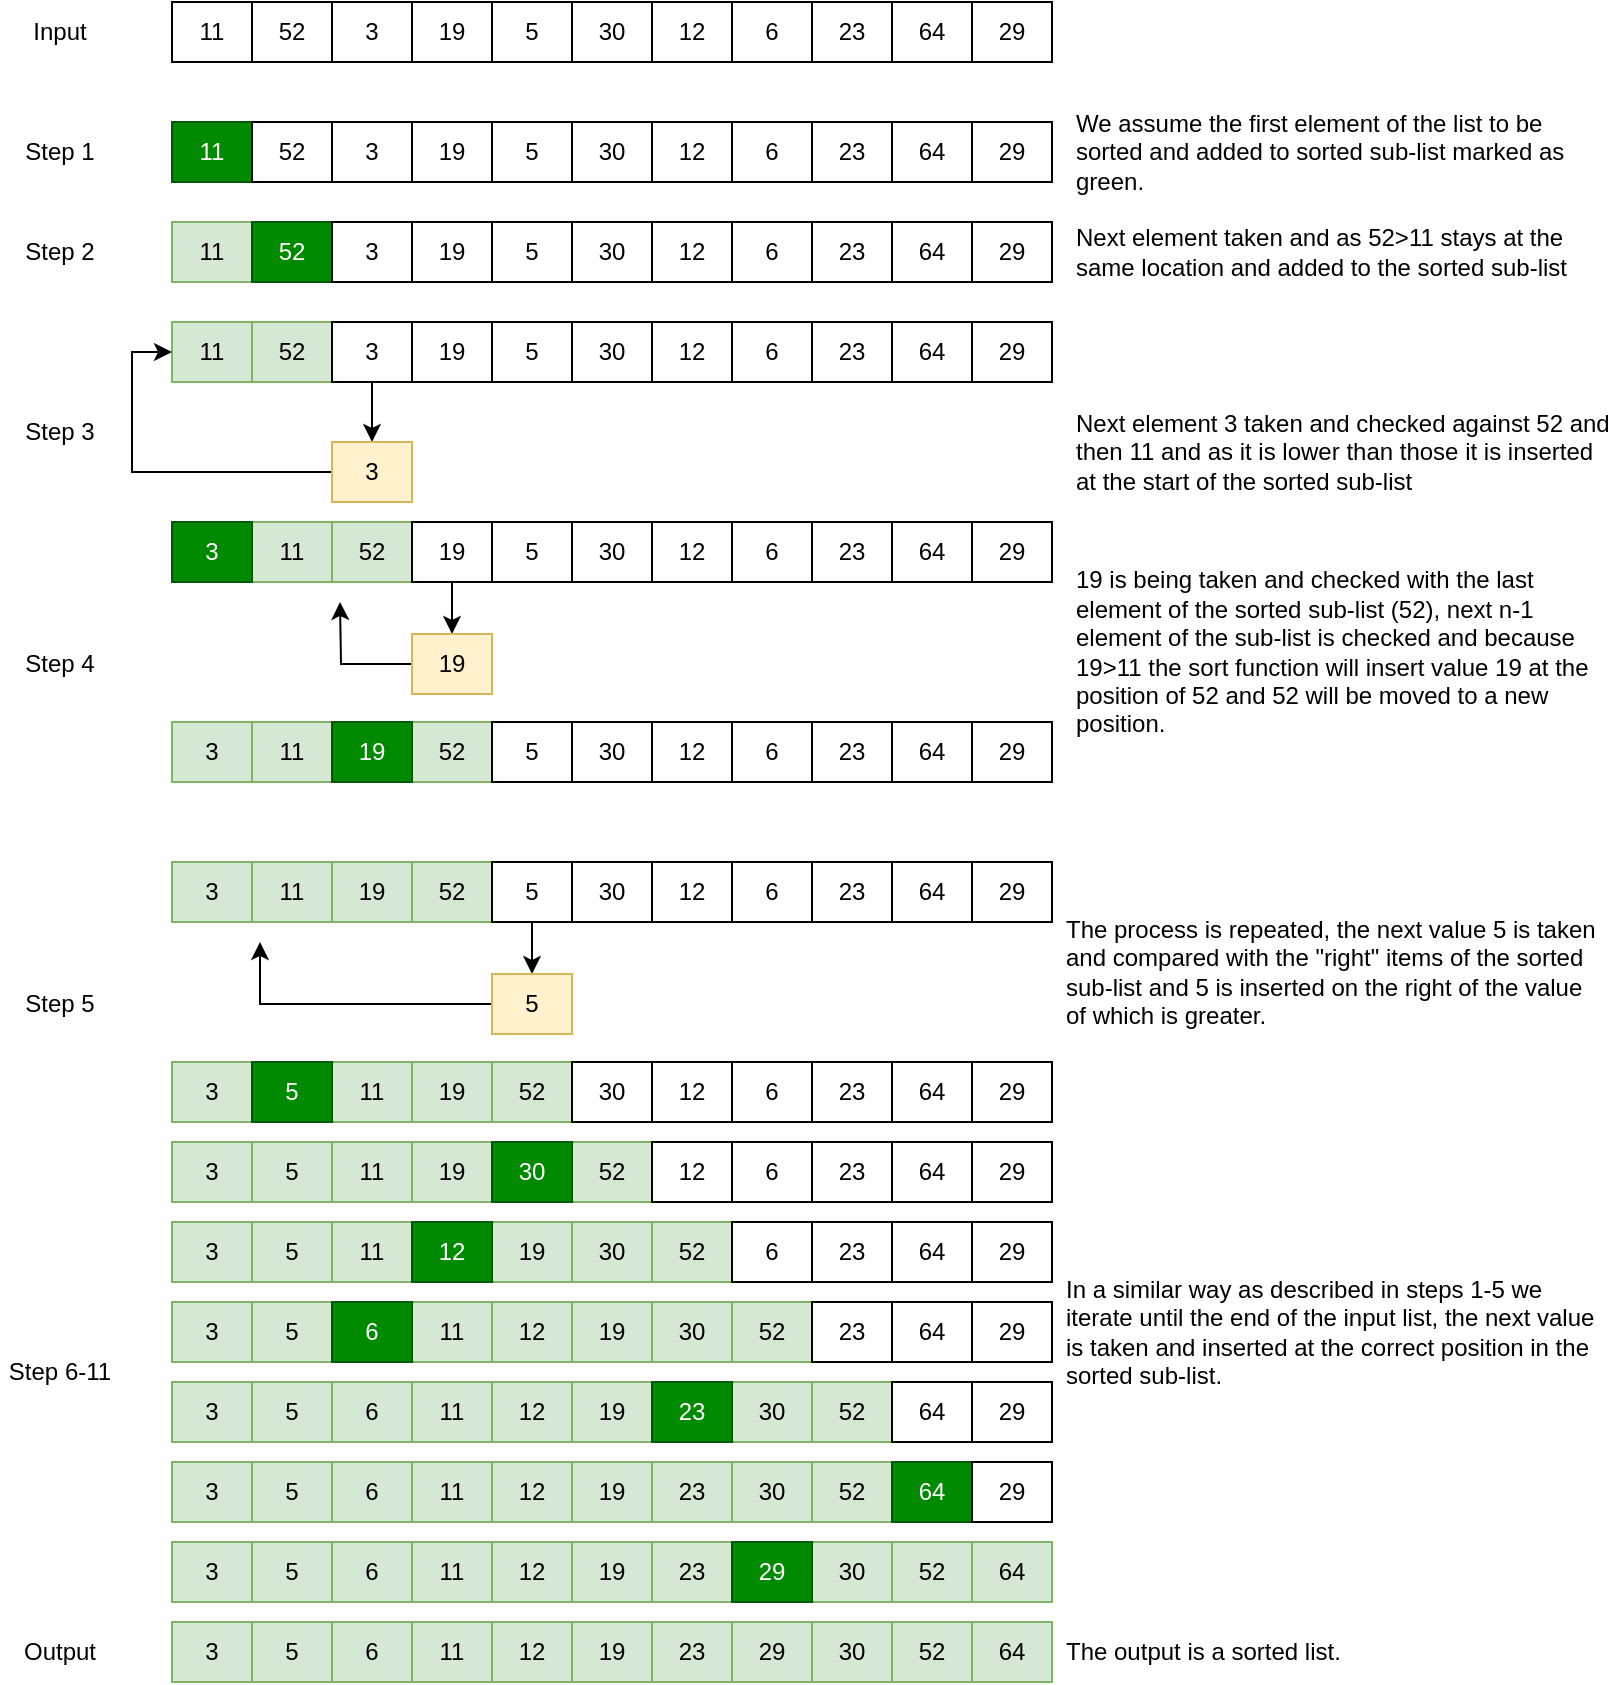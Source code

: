 <mxfile version="20.5.1" type="device" pages="3"><diagram id="xfANRDSOHUzrevx5Xyo4" name="Insertion Sort"><mxGraphModel dx="1169" dy="1129" grid="1" gridSize="10" guides="1" tooltips="1" connect="1" arrows="1" fold="1" page="1" pageScale="1" pageWidth="827" pageHeight="1169" math="0" shadow="0"><root><mxCell id="0"/><mxCell id="1" parent="0"/><mxCell id="YwrefDQjl76Bj0J18NU_-1" value="11" style="rounded=0;whiteSpace=wrap;html=1;" parent="1" vertex="1"><mxGeometry x="96" y="50" width="40" height="30" as="geometry"/></mxCell><mxCell id="YwrefDQjl76Bj0J18NU_-2" value="52" style="rounded=0;whiteSpace=wrap;html=1;" parent="1" vertex="1"><mxGeometry x="136" y="50" width="40" height="30" as="geometry"/></mxCell><mxCell id="YwrefDQjl76Bj0J18NU_-3" value="3" style="rounded=0;whiteSpace=wrap;html=1;" parent="1" vertex="1"><mxGeometry x="176" y="50" width="40" height="30" as="geometry"/></mxCell><mxCell id="YwrefDQjl76Bj0J18NU_-4" value="19" style="rounded=0;whiteSpace=wrap;html=1;" parent="1" vertex="1"><mxGeometry x="216" y="50" width="40" height="30" as="geometry"/></mxCell><mxCell id="YwrefDQjl76Bj0J18NU_-5" value="5" style="rounded=0;whiteSpace=wrap;html=1;" parent="1" vertex="1"><mxGeometry x="256" y="50" width="40" height="30" as="geometry"/></mxCell><mxCell id="YwrefDQjl76Bj0J18NU_-6" value="30" style="rounded=0;whiteSpace=wrap;html=1;" parent="1" vertex="1"><mxGeometry x="296" y="50" width="40" height="30" as="geometry"/></mxCell><mxCell id="YwrefDQjl76Bj0J18NU_-7" value="12" style="rounded=0;whiteSpace=wrap;html=1;" parent="1" vertex="1"><mxGeometry x="336" y="50" width="40" height="30" as="geometry"/></mxCell><mxCell id="YwrefDQjl76Bj0J18NU_-8" value="6" style="rounded=0;whiteSpace=wrap;html=1;" parent="1" vertex="1"><mxGeometry x="376" y="50" width="40" height="30" as="geometry"/></mxCell><mxCell id="YwrefDQjl76Bj0J18NU_-9" value="23" style="rounded=0;whiteSpace=wrap;html=1;" parent="1" vertex="1"><mxGeometry x="416" y="50" width="40" height="30" as="geometry"/></mxCell><mxCell id="YwrefDQjl76Bj0J18NU_-10" value="64" style="rounded=0;whiteSpace=wrap;html=1;" parent="1" vertex="1"><mxGeometry x="456" y="50" width="40" height="30" as="geometry"/></mxCell><mxCell id="YwrefDQjl76Bj0J18NU_-11" value="29" style="rounded=0;whiteSpace=wrap;html=1;" parent="1" vertex="1"><mxGeometry x="496" y="50" width="40" height="30" as="geometry"/></mxCell><mxCell id="YwrefDQjl76Bj0J18NU_-12" value="Input" style="text;html=1;strokeColor=none;fillColor=none;align=center;verticalAlign=middle;whiteSpace=wrap;rounded=0;" parent="1" vertex="1"><mxGeometry x="10" y="50" width="60" height="30" as="geometry"/></mxCell><mxCell id="YwrefDQjl76Bj0J18NU_-13" value="Step 1" style="text;html=1;strokeColor=none;fillColor=none;align=center;verticalAlign=middle;whiteSpace=wrap;rounded=0;" parent="1" vertex="1"><mxGeometry x="10" y="110" width="60" height="30" as="geometry"/></mxCell><mxCell id="YwrefDQjl76Bj0J18NU_-14" value="11" style="rounded=0;whiteSpace=wrap;html=1;fillColor=#008a00;strokeColor=#005700;fontColor=#ffffff;" parent="1" vertex="1"><mxGeometry x="96" y="110" width="40" height="30" as="geometry"/></mxCell><mxCell id="YwrefDQjl76Bj0J18NU_-15" value="52" style="rounded=0;whiteSpace=wrap;html=1;" parent="1" vertex="1"><mxGeometry x="136" y="110" width="40" height="30" as="geometry"/></mxCell><mxCell id="YwrefDQjl76Bj0J18NU_-16" value="3" style="rounded=0;whiteSpace=wrap;html=1;" parent="1" vertex="1"><mxGeometry x="176" y="110" width="40" height="30" as="geometry"/></mxCell><mxCell id="YwrefDQjl76Bj0J18NU_-17" value="19" style="rounded=0;whiteSpace=wrap;html=1;" parent="1" vertex="1"><mxGeometry x="216" y="110" width="40" height="30" as="geometry"/></mxCell><mxCell id="YwrefDQjl76Bj0J18NU_-18" value="5" style="rounded=0;whiteSpace=wrap;html=1;" parent="1" vertex="1"><mxGeometry x="256" y="110" width="40" height="30" as="geometry"/></mxCell><mxCell id="YwrefDQjl76Bj0J18NU_-19" value="30" style="rounded=0;whiteSpace=wrap;html=1;" parent="1" vertex="1"><mxGeometry x="296" y="110" width="40" height="30" as="geometry"/></mxCell><mxCell id="YwrefDQjl76Bj0J18NU_-20" value="12" style="rounded=0;whiteSpace=wrap;html=1;" parent="1" vertex="1"><mxGeometry x="336" y="110" width="40" height="30" as="geometry"/></mxCell><mxCell id="YwrefDQjl76Bj0J18NU_-21" value="6" style="rounded=0;whiteSpace=wrap;html=1;" parent="1" vertex="1"><mxGeometry x="376" y="110" width="40" height="30" as="geometry"/></mxCell><mxCell id="YwrefDQjl76Bj0J18NU_-22" value="23" style="rounded=0;whiteSpace=wrap;html=1;" parent="1" vertex="1"><mxGeometry x="416" y="110" width="40" height="30" as="geometry"/></mxCell><mxCell id="YwrefDQjl76Bj0J18NU_-23" value="64" style="rounded=0;whiteSpace=wrap;html=1;" parent="1" vertex="1"><mxGeometry x="456" y="110" width="40" height="30" as="geometry"/></mxCell><mxCell id="YwrefDQjl76Bj0J18NU_-24" value="29" style="rounded=0;whiteSpace=wrap;html=1;" parent="1" vertex="1"><mxGeometry x="496" y="110" width="40" height="30" as="geometry"/></mxCell><mxCell id="YwrefDQjl76Bj0J18NU_-25" value="We assume the first element of the list to be sorted and added to sorted sub-list marked as green." style="text;html=1;strokeColor=none;fillColor=none;align=left;verticalAlign=middle;whiteSpace=wrap;rounded=0;" parent="1" vertex="1"><mxGeometry x="546" y="110" width="260" height="30" as="geometry"/></mxCell><mxCell id="YwrefDQjl76Bj0J18NU_-26" value="Step 2" style="text;html=1;strokeColor=none;fillColor=none;align=center;verticalAlign=middle;whiteSpace=wrap;rounded=0;" parent="1" vertex="1"><mxGeometry x="10" y="160" width="60" height="30" as="geometry"/></mxCell><mxCell id="YwrefDQjl76Bj0J18NU_-27" value="11" style="rounded=0;whiteSpace=wrap;html=1;fillColor=#d5e8d4;strokeColor=#82b366;" parent="1" vertex="1"><mxGeometry x="96" y="160" width="40" height="30" as="geometry"/></mxCell><mxCell id="YwrefDQjl76Bj0J18NU_-28" value="52" style="rounded=0;whiteSpace=wrap;html=1;fillColor=#008a00;strokeColor=#005700;fontColor=#ffffff;" parent="1" vertex="1"><mxGeometry x="136" y="160" width="40" height="30" as="geometry"/></mxCell><mxCell id="YwrefDQjl76Bj0J18NU_-29" value="3" style="rounded=0;whiteSpace=wrap;html=1;" parent="1" vertex="1"><mxGeometry x="176" y="160" width="40" height="30" as="geometry"/></mxCell><mxCell id="YwrefDQjl76Bj0J18NU_-30" value="19" style="rounded=0;whiteSpace=wrap;html=1;" parent="1" vertex="1"><mxGeometry x="216" y="160" width="40" height="30" as="geometry"/></mxCell><mxCell id="YwrefDQjl76Bj0J18NU_-31" value="5" style="rounded=0;whiteSpace=wrap;html=1;" parent="1" vertex="1"><mxGeometry x="256" y="160" width="40" height="30" as="geometry"/></mxCell><mxCell id="YwrefDQjl76Bj0J18NU_-32" value="30" style="rounded=0;whiteSpace=wrap;html=1;" parent="1" vertex="1"><mxGeometry x="296" y="160" width="40" height="30" as="geometry"/></mxCell><mxCell id="YwrefDQjl76Bj0J18NU_-33" value="12" style="rounded=0;whiteSpace=wrap;html=1;" parent="1" vertex="1"><mxGeometry x="336" y="160" width="40" height="30" as="geometry"/></mxCell><mxCell id="YwrefDQjl76Bj0J18NU_-34" value="6" style="rounded=0;whiteSpace=wrap;html=1;" parent="1" vertex="1"><mxGeometry x="376" y="160" width="40" height="30" as="geometry"/></mxCell><mxCell id="YwrefDQjl76Bj0J18NU_-35" value="23" style="rounded=0;whiteSpace=wrap;html=1;" parent="1" vertex="1"><mxGeometry x="416" y="160" width="40" height="30" as="geometry"/></mxCell><mxCell id="YwrefDQjl76Bj0J18NU_-36" value="64" style="rounded=0;whiteSpace=wrap;html=1;" parent="1" vertex="1"><mxGeometry x="456" y="160" width="40" height="30" as="geometry"/></mxCell><mxCell id="YwrefDQjl76Bj0J18NU_-37" value="29" style="rounded=0;whiteSpace=wrap;html=1;" parent="1" vertex="1"><mxGeometry x="496" y="160" width="40" height="30" as="geometry"/></mxCell><mxCell id="YwrefDQjl76Bj0J18NU_-38" value="Next element taken and as 52&amp;gt;11 stays at the same location and added to the sorted sub-list" style="text;html=1;strokeColor=none;fillColor=none;align=left;verticalAlign=middle;whiteSpace=wrap;rounded=0;" parent="1" vertex="1"><mxGeometry x="546" y="160" width="270" height="30" as="geometry"/></mxCell><mxCell id="YwrefDQjl76Bj0J18NU_-51" value="Step 3" style="text;html=1;strokeColor=none;fillColor=none;align=center;verticalAlign=middle;whiteSpace=wrap;rounded=0;" parent="1" vertex="1"><mxGeometry x="10" y="250" width="60" height="30" as="geometry"/></mxCell><mxCell id="YwrefDQjl76Bj0J18NU_-52" value="11" style="rounded=0;whiteSpace=wrap;html=1;fillColor=#d5e8d4;strokeColor=#82b366;" parent="1" vertex="1"><mxGeometry x="96" y="210" width="40" height="30" as="geometry"/></mxCell><mxCell id="YwrefDQjl76Bj0J18NU_-53" value="52" style="rounded=0;whiteSpace=wrap;html=1;fillColor=#d5e8d4;strokeColor=#82b366;" parent="1" vertex="1"><mxGeometry x="136" y="210" width="40" height="30" as="geometry"/></mxCell><mxCell id="YwrefDQjl76Bj0J18NU_-65" style="edgeStyle=orthogonalEdgeStyle;rounded=0;orthogonalLoop=1;jettySize=auto;html=1;entryX=0.5;entryY=0;entryDx=0;entryDy=0;" parent="1" source="YwrefDQjl76Bj0J18NU_-54" target="YwrefDQjl76Bj0J18NU_-64" edge="1"><mxGeometry relative="1" as="geometry"/></mxCell><mxCell id="YwrefDQjl76Bj0J18NU_-54" value="3" style="rounded=0;whiteSpace=wrap;html=1;" parent="1" vertex="1"><mxGeometry x="176" y="210" width="40" height="30" as="geometry"/></mxCell><mxCell id="YwrefDQjl76Bj0J18NU_-55" value="19" style="rounded=0;whiteSpace=wrap;html=1;" parent="1" vertex="1"><mxGeometry x="216" y="210" width="40" height="30" as="geometry"/></mxCell><mxCell id="YwrefDQjl76Bj0J18NU_-56" value="5" style="rounded=0;whiteSpace=wrap;html=1;" parent="1" vertex="1"><mxGeometry x="256" y="210" width="40" height="30" as="geometry"/></mxCell><mxCell id="YwrefDQjl76Bj0J18NU_-57" value="30" style="rounded=0;whiteSpace=wrap;html=1;" parent="1" vertex="1"><mxGeometry x="296" y="210" width="40" height="30" as="geometry"/></mxCell><mxCell id="YwrefDQjl76Bj0J18NU_-58" value="12" style="rounded=0;whiteSpace=wrap;html=1;" parent="1" vertex="1"><mxGeometry x="336" y="210" width="40" height="30" as="geometry"/></mxCell><mxCell id="YwrefDQjl76Bj0J18NU_-59" value="6" style="rounded=0;whiteSpace=wrap;html=1;" parent="1" vertex="1"><mxGeometry x="376" y="210" width="40" height="30" as="geometry"/></mxCell><mxCell id="YwrefDQjl76Bj0J18NU_-60" value="23" style="rounded=0;whiteSpace=wrap;html=1;" parent="1" vertex="1"><mxGeometry x="416" y="210" width="40" height="30" as="geometry"/></mxCell><mxCell id="YwrefDQjl76Bj0J18NU_-61" value="64" style="rounded=0;whiteSpace=wrap;html=1;" parent="1" vertex="1"><mxGeometry x="456" y="210" width="40" height="30" as="geometry"/></mxCell><mxCell id="YwrefDQjl76Bj0J18NU_-62" value="29" style="rounded=0;whiteSpace=wrap;html=1;" parent="1" vertex="1"><mxGeometry x="496" y="210" width="40" height="30" as="geometry"/></mxCell><mxCell id="YwrefDQjl76Bj0J18NU_-63" value="Next element 3 taken and checked against 52 and then 11 and as it is lower than those it is inserted at the start of the sorted sub-list" style="text;html=1;strokeColor=none;fillColor=none;align=left;verticalAlign=middle;whiteSpace=wrap;rounded=0;" parent="1" vertex="1"><mxGeometry x="546" y="260" width="270" height="30" as="geometry"/></mxCell><mxCell id="YwrefDQjl76Bj0J18NU_-66" style="edgeStyle=orthogonalEdgeStyle;rounded=0;orthogonalLoop=1;jettySize=auto;html=1;entryX=0;entryY=0.5;entryDx=0;entryDy=0;" parent="1" source="YwrefDQjl76Bj0J18NU_-64" target="YwrefDQjl76Bj0J18NU_-52" edge="1"><mxGeometry relative="1" as="geometry"/></mxCell><mxCell id="YwrefDQjl76Bj0J18NU_-64" value="3" style="rounded=0;whiteSpace=wrap;html=1;fillColor=#fff2cc;strokeColor=#d6b656;" parent="1" vertex="1"><mxGeometry x="176" y="270" width="40" height="30" as="geometry"/></mxCell><mxCell id="YwrefDQjl76Bj0J18NU_-78" value="11" style="rounded=0;whiteSpace=wrap;html=1;fillColor=#d5e8d4;strokeColor=#82b366;" parent="1" vertex="1"><mxGeometry x="136" y="310" width="40" height="30" as="geometry"/></mxCell><mxCell id="YwrefDQjl76Bj0J18NU_-79" value="52" style="rounded=0;whiteSpace=wrap;html=1;fillColor=#d5e8d4;strokeColor=#82b366;" parent="1" vertex="1"><mxGeometry x="176" y="310" width="40" height="30" as="geometry"/></mxCell><mxCell id="YwrefDQjl76Bj0J18NU_-80" value="3" style="rounded=0;whiteSpace=wrap;html=1;fillColor=#008a00;strokeColor=#005700;fontColor=#ffffff;" parent="1" vertex="1"><mxGeometry x="96" y="310" width="40" height="30" as="geometry"/></mxCell><mxCell id="YwrefDQjl76Bj0J18NU_-105" style="edgeStyle=orthogonalEdgeStyle;rounded=0;orthogonalLoop=1;jettySize=auto;html=1;entryX=0.5;entryY=0;entryDx=0;entryDy=0;" parent="1" source="YwrefDQjl76Bj0J18NU_-81" target="YwrefDQjl76Bj0J18NU_-104" edge="1"><mxGeometry relative="1" as="geometry"/></mxCell><mxCell id="YwrefDQjl76Bj0J18NU_-81" value="19" style="rounded=0;whiteSpace=wrap;html=1;" parent="1" vertex="1"><mxGeometry x="216" y="310" width="40" height="30" as="geometry"/></mxCell><mxCell id="YwrefDQjl76Bj0J18NU_-82" value="5" style="rounded=0;whiteSpace=wrap;html=1;" parent="1" vertex="1"><mxGeometry x="256" y="310" width="40" height="30" as="geometry"/></mxCell><mxCell id="YwrefDQjl76Bj0J18NU_-83" value="30" style="rounded=0;whiteSpace=wrap;html=1;" parent="1" vertex="1"><mxGeometry x="296" y="310" width="40" height="30" as="geometry"/></mxCell><mxCell id="YwrefDQjl76Bj0J18NU_-84" value="12" style="rounded=0;whiteSpace=wrap;html=1;" parent="1" vertex="1"><mxGeometry x="336" y="310" width="40" height="30" as="geometry"/></mxCell><mxCell id="YwrefDQjl76Bj0J18NU_-85" value="6" style="rounded=0;whiteSpace=wrap;html=1;" parent="1" vertex="1"><mxGeometry x="376" y="310" width="40" height="30" as="geometry"/></mxCell><mxCell id="YwrefDQjl76Bj0J18NU_-86" value="23" style="rounded=0;whiteSpace=wrap;html=1;" parent="1" vertex="1"><mxGeometry x="416" y="310" width="40" height="30" as="geometry"/></mxCell><mxCell id="YwrefDQjl76Bj0J18NU_-87" value="64" style="rounded=0;whiteSpace=wrap;html=1;" parent="1" vertex="1"><mxGeometry x="456" y="310" width="40" height="30" as="geometry"/></mxCell><mxCell id="YwrefDQjl76Bj0J18NU_-88" value="29" style="rounded=0;whiteSpace=wrap;html=1;" parent="1" vertex="1"><mxGeometry x="496" y="310" width="40" height="30" as="geometry"/></mxCell><mxCell id="YwrefDQjl76Bj0J18NU_-89" value="Step 4" style="text;html=1;strokeColor=none;fillColor=none;align=center;verticalAlign=middle;whiteSpace=wrap;rounded=0;" parent="1" vertex="1"><mxGeometry x="10" y="366" width="60" height="30" as="geometry"/></mxCell><mxCell id="YwrefDQjl76Bj0J18NU_-90" value="11" style="rounded=0;whiteSpace=wrap;html=1;fillColor=#d5e8d4;strokeColor=#82b366;" parent="1" vertex="1"><mxGeometry x="136" y="410" width="40" height="30" as="geometry"/></mxCell><mxCell id="YwrefDQjl76Bj0J18NU_-91" value="52" style="rounded=0;whiteSpace=wrap;html=1;fillColor=#d5e8d4;strokeColor=#82b366;" parent="1" vertex="1"><mxGeometry x="216" y="410" width="40" height="30" as="geometry"/></mxCell><mxCell id="YwrefDQjl76Bj0J18NU_-92" value="3" style="rounded=0;whiteSpace=wrap;html=1;fillColor=#d5e8d4;strokeColor=#82b366;" parent="1" vertex="1"><mxGeometry x="96" y="410" width="40" height="30" as="geometry"/></mxCell><mxCell id="YwrefDQjl76Bj0J18NU_-93" value="19" style="rounded=0;whiteSpace=wrap;html=1;fillColor=#008a00;strokeColor=#005700;fontColor=#ffffff;" parent="1" vertex="1"><mxGeometry x="176" y="410" width="40" height="30" as="geometry"/></mxCell><mxCell id="YwrefDQjl76Bj0J18NU_-94" value="5" style="rounded=0;whiteSpace=wrap;html=1;" parent="1" vertex="1"><mxGeometry x="256" y="410" width="40" height="30" as="geometry"/></mxCell><mxCell id="YwrefDQjl76Bj0J18NU_-95" value="30" style="rounded=0;whiteSpace=wrap;html=1;" parent="1" vertex="1"><mxGeometry x="296" y="410" width="40" height="30" as="geometry"/></mxCell><mxCell id="YwrefDQjl76Bj0J18NU_-96" value="12" style="rounded=0;whiteSpace=wrap;html=1;" parent="1" vertex="1"><mxGeometry x="336" y="410" width="40" height="30" as="geometry"/></mxCell><mxCell id="YwrefDQjl76Bj0J18NU_-97" value="6" style="rounded=0;whiteSpace=wrap;html=1;" parent="1" vertex="1"><mxGeometry x="376" y="410" width="40" height="30" as="geometry"/></mxCell><mxCell id="YwrefDQjl76Bj0J18NU_-98" value="23" style="rounded=0;whiteSpace=wrap;html=1;" parent="1" vertex="1"><mxGeometry x="416" y="410" width="40" height="30" as="geometry"/></mxCell><mxCell id="YwrefDQjl76Bj0J18NU_-99" value="64" style="rounded=0;whiteSpace=wrap;html=1;" parent="1" vertex="1"><mxGeometry x="456" y="410" width="40" height="30" as="geometry"/></mxCell><mxCell id="YwrefDQjl76Bj0J18NU_-100" value="29" style="rounded=0;whiteSpace=wrap;html=1;" parent="1" vertex="1"><mxGeometry x="496" y="410" width="40" height="30" as="geometry"/></mxCell><mxCell id="YwrefDQjl76Bj0J18NU_-106" style="edgeStyle=orthogonalEdgeStyle;rounded=0;orthogonalLoop=1;jettySize=auto;html=1;" parent="1" source="YwrefDQjl76Bj0J18NU_-104" edge="1"><mxGeometry relative="1" as="geometry"><mxPoint x="180" y="350" as="targetPoint"/></mxGeometry></mxCell><mxCell id="YwrefDQjl76Bj0J18NU_-104" value="19" style="rounded=0;whiteSpace=wrap;html=1;fillColor=#fff2cc;strokeColor=#d6b656;" parent="1" vertex="1"><mxGeometry x="216" y="366" width="40" height="30" as="geometry"/></mxCell><mxCell id="YwrefDQjl76Bj0J18NU_-107" value="19 is being taken and checked with the last element of the sorted sub-list (52), next n-1 element of the sub-list is checked and because 19&amp;gt;11 the sort function will insert value 19 at the position of 52 and 52 will be moved to a new position.&amp;nbsp;" style="text;html=1;strokeColor=none;fillColor=none;align=left;verticalAlign=middle;whiteSpace=wrap;rounded=0;" parent="1" vertex="1"><mxGeometry x="546" y="330" width="270" height="90" as="geometry"/></mxCell><mxCell id="YwrefDQjl76Bj0J18NU_-108" value="11" style="rounded=0;whiteSpace=wrap;html=1;fillColor=#d5e8d4;strokeColor=#82b366;" parent="1" vertex="1"><mxGeometry x="136" y="480" width="40" height="30" as="geometry"/></mxCell><mxCell id="YwrefDQjl76Bj0J18NU_-109" value="19" style="rounded=0;whiteSpace=wrap;html=1;fillColor=#d5e8d4;strokeColor=#82b366;" parent="1" vertex="1"><mxGeometry x="176" y="480" width="40" height="30" as="geometry"/></mxCell><mxCell id="YwrefDQjl76Bj0J18NU_-110" value="3" style="rounded=0;whiteSpace=wrap;html=1;fillColor=#d5e8d4;strokeColor=#82b366;" parent="1" vertex="1"><mxGeometry x="96" y="480" width="40" height="30" as="geometry"/></mxCell><mxCell id="YwrefDQjl76Bj0J18NU_-111" style="edgeStyle=orthogonalEdgeStyle;rounded=0;orthogonalLoop=1;jettySize=auto;html=1;entryX=0.5;entryY=0;entryDx=0;entryDy=0;exitX=0.25;exitY=1;exitDx=0;exitDy=0;" parent="1" source="YwrefDQjl76Bj0J18NU_-113" target="YwrefDQjl76Bj0J18NU_-133" edge="1"><mxGeometry relative="1" as="geometry"/></mxCell><mxCell id="YwrefDQjl76Bj0J18NU_-112" value="52" style="rounded=0;whiteSpace=wrap;html=1;fillColor=#d5e8d4;strokeColor=#82b366;" parent="1" vertex="1"><mxGeometry x="216" y="480" width="40" height="30" as="geometry"/></mxCell><mxCell id="YwrefDQjl76Bj0J18NU_-113" value="5" style="rounded=0;whiteSpace=wrap;html=1;" parent="1" vertex="1"><mxGeometry x="256" y="480" width="40" height="30" as="geometry"/></mxCell><mxCell id="YwrefDQjl76Bj0J18NU_-114" value="30" style="rounded=0;whiteSpace=wrap;html=1;" parent="1" vertex="1"><mxGeometry x="296" y="480" width="40" height="30" as="geometry"/></mxCell><mxCell id="YwrefDQjl76Bj0J18NU_-115" value="12" style="rounded=0;whiteSpace=wrap;html=1;" parent="1" vertex="1"><mxGeometry x="336" y="480" width="40" height="30" as="geometry"/></mxCell><mxCell id="YwrefDQjl76Bj0J18NU_-116" value="6" style="rounded=0;whiteSpace=wrap;html=1;" parent="1" vertex="1"><mxGeometry x="376" y="480" width="40" height="30" as="geometry"/></mxCell><mxCell id="YwrefDQjl76Bj0J18NU_-117" value="23" style="rounded=0;whiteSpace=wrap;html=1;" parent="1" vertex="1"><mxGeometry x="416" y="480" width="40" height="30" as="geometry"/></mxCell><mxCell id="YwrefDQjl76Bj0J18NU_-118" value="64" style="rounded=0;whiteSpace=wrap;html=1;" parent="1" vertex="1"><mxGeometry x="456" y="480" width="40" height="30" as="geometry"/></mxCell><mxCell id="YwrefDQjl76Bj0J18NU_-119" value="29" style="rounded=0;whiteSpace=wrap;html=1;" parent="1" vertex="1"><mxGeometry x="496" y="480" width="40" height="30" as="geometry"/></mxCell><mxCell id="YwrefDQjl76Bj0J18NU_-120" value="Step 5" style="text;html=1;strokeColor=none;fillColor=none;align=center;verticalAlign=middle;whiteSpace=wrap;rounded=0;" parent="1" vertex="1"><mxGeometry x="10" y="536" width="60" height="30" as="geometry"/></mxCell><mxCell id="YwrefDQjl76Bj0J18NU_-121" value="11" style="rounded=0;whiteSpace=wrap;html=1;fillColor=#d5e8d4;strokeColor=#82b366;" parent="1" vertex="1"><mxGeometry x="176" y="580" width="40" height="30" as="geometry"/></mxCell><mxCell id="YwrefDQjl76Bj0J18NU_-122" value="52" style="rounded=0;whiteSpace=wrap;html=1;fillColor=#d5e8d4;strokeColor=#82b366;" parent="1" vertex="1"><mxGeometry x="256" y="580" width="40" height="30" as="geometry"/></mxCell><mxCell id="YwrefDQjl76Bj0J18NU_-123" value="3" style="rounded=0;whiteSpace=wrap;html=1;fillColor=#d5e8d4;strokeColor=#82b366;" parent="1" vertex="1"><mxGeometry x="96" y="580" width="40" height="30" as="geometry"/></mxCell><mxCell id="YwrefDQjl76Bj0J18NU_-124" value="19" style="rounded=0;whiteSpace=wrap;html=1;fillColor=#d5e8d4;strokeColor=#82b366;" parent="1" vertex="1"><mxGeometry x="216" y="580" width="40" height="30" as="geometry"/></mxCell><mxCell id="YwrefDQjl76Bj0J18NU_-125" value="5" style="rounded=0;whiteSpace=wrap;html=1;fillColor=#008a00;strokeColor=#005700;fontColor=#ffffff;" parent="1" vertex="1"><mxGeometry x="136" y="580" width="40" height="30" as="geometry"/></mxCell><mxCell id="YwrefDQjl76Bj0J18NU_-126" value="30" style="rounded=0;whiteSpace=wrap;html=1;" parent="1" vertex="1"><mxGeometry x="296" y="580" width="40" height="30" as="geometry"/></mxCell><mxCell id="YwrefDQjl76Bj0J18NU_-127" value="12" style="rounded=0;whiteSpace=wrap;html=1;" parent="1" vertex="1"><mxGeometry x="336" y="580" width="40" height="30" as="geometry"/></mxCell><mxCell id="YwrefDQjl76Bj0J18NU_-128" value="6" style="rounded=0;whiteSpace=wrap;html=1;" parent="1" vertex="1"><mxGeometry x="376" y="580" width="40" height="30" as="geometry"/></mxCell><mxCell id="YwrefDQjl76Bj0J18NU_-129" value="23" style="rounded=0;whiteSpace=wrap;html=1;" parent="1" vertex="1"><mxGeometry x="416" y="580" width="40" height="30" as="geometry"/></mxCell><mxCell id="YwrefDQjl76Bj0J18NU_-130" value="64" style="rounded=0;whiteSpace=wrap;html=1;" parent="1" vertex="1"><mxGeometry x="456" y="580" width="40" height="30" as="geometry"/></mxCell><mxCell id="YwrefDQjl76Bj0J18NU_-131" value="29" style="rounded=0;whiteSpace=wrap;html=1;" parent="1" vertex="1"><mxGeometry x="496" y="580" width="40" height="30" as="geometry"/></mxCell><mxCell id="YwrefDQjl76Bj0J18NU_-132" style="edgeStyle=orthogonalEdgeStyle;rounded=0;orthogonalLoop=1;jettySize=auto;html=1;" parent="1" source="YwrefDQjl76Bj0J18NU_-133" edge="1"><mxGeometry relative="1" as="geometry"><mxPoint x="140" y="520" as="targetPoint"/><Array as="points"><mxPoint x="140" y="551"/><mxPoint x="140" y="520"/></Array></mxGeometry></mxCell><mxCell id="YwrefDQjl76Bj0J18NU_-133" value="5" style="rounded=0;whiteSpace=wrap;html=1;fillColor=#fff2cc;strokeColor=#d6b656;" parent="1" vertex="1"><mxGeometry x="256" y="536" width="40" height="30" as="geometry"/></mxCell><mxCell id="YwrefDQjl76Bj0J18NU_-136" value="The process is repeated, the next value 5 is taken and compared with the &quot;right&quot; items of the sorted sub-list and 5 is inserted on the right of the value of which is greater.&amp;nbsp;" style="text;html=1;strokeColor=none;fillColor=none;align=left;verticalAlign=middle;whiteSpace=wrap;rounded=0;" parent="1" vertex="1"><mxGeometry x="541" y="490" width="270" height="90" as="geometry"/></mxCell><mxCell id="YwrefDQjl76Bj0J18NU_-137" value="11" style="rounded=0;whiteSpace=wrap;html=1;fillColor=#d5e8d4;strokeColor=#82b366;" parent="1" vertex="1"><mxGeometry x="176" y="620" width="40" height="30" as="geometry"/></mxCell><mxCell id="YwrefDQjl76Bj0J18NU_-138" value="52" style="rounded=0;whiteSpace=wrap;html=1;fillColor=#d5e8d4;strokeColor=#82b366;" parent="1" vertex="1"><mxGeometry x="296" y="620" width="40" height="30" as="geometry"/></mxCell><mxCell id="YwrefDQjl76Bj0J18NU_-139" value="3" style="rounded=0;whiteSpace=wrap;html=1;fillColor=#d5e8d4;strokeColor=#82b366;" parent="1" vertex="1"><mxGeometry x="96" y="620" width="40" height="30" as="geometry"/></mxCell><mxCell id="YwrefDQjl76Bj0J18NU_-140" value="19" style="rounded=0;whiteSpace=wrap;html=1;fillColor=#d5e8d4;strokeColor=#82b366;" parent="1" vertex="1"><mxGeometry x="216" y="620" width="40" height="30" as="geometry"/></mxCell><mxCell id="YwrefDQjl76Bj0J18NU_-141" value="5" style="rounded=0;whiteSpace=wrap;html=1;fillColor=#d5e8d4;strokeColor=#82b366;" parent="1" vertex="1"><mxGeometry x="136" y="620" width="40" height="30" as="geometry"/></mxCell><mxCell id="YwrefDQjl76Bj0J18NU_-142" value="30" style="rounded=0;whiteSpace=wrap;html=1;fillColor=#008a00;strokeColor=#005700;fontColor=#ffffff;" parent="1" vertex="1"><mxGeometry x="256" y="620" width="40" height="30" as="geometry"/></mxCell><mxCell id="YwrefDQjl76Bj0J18NU_-143" value="12" style="rounded=0;whiteSpace=wrap;html=1;" parent="1" vertex="1"><mxGeometry x="336" y="620" width="40" height="30" as="geometry"/></mxCell><mxCell id="YwrefDQjl76Bj0J18NU_-144" value="6" style="rounded=0;whiteSpace=wrap;html=1;" parent="1" vertex="1"><mxGeometry x="376" y="620" width="40" height="30" as="geometry"/></mxCell><mxCell id="YwrefDQjl76Bj0J18NU_-145" value="23" style="rounded=0;whiteSpace=wrap;html=1;" parent="1" vertex="1"><mxGeometry x="416" y="620" width="40" height="30" as="geometry"/></mxCell><mxCell id="YwrefDQjl76Bj0J18NU_-146" value="64" style="rounded=0;whiteSpace=wrap;html=1;" parent="1" vertex="1"><mxGeometry x="456" y="620" width="40" height="30" as="geometry"/></mxCell><mxCell id="YwrefDQjl76Bj0J18NU_-147" value="29" style="rounded=0;whiteSpace=wrap;html=1;" parent="1" vertex="1"><mxGeometry x="496" y="620" width="40" height="30" as="geometry"/></mxCell><mxCell id="YwrefDQjl76Bj0J18NU_-148" value="11" style="rounded=0;whiteSpace=wrap;html=1;fillColor=#d5e8d4;strokeColor=#82b366;" parent="1" vertex="1"><mxGeometry x="176" y="660" width="40" height="30" as="geometry"/></mxCell><mxCell id="YwrefDQjl76Bj0J18NU_-149" value="52" style="rounded=0;whiteSpace=wrap;html=1;fillColor=#d5e8d4;strokeColor=#82b366;" parent="1" vertex="1"><mxGeometry x="336" y="660" width="40" height="30" as="geometry"/></mxCell><mxCell id="YwrefDQjl76Bj0J18NU_-150" value="3" style="rounded=0;whiteSpace=wrap;html=1;fillColor=#d5e8d4;strokeColor=#82b366;" parent="1" vertex="1"><mxGeometry x="96" y="660" width="40" height="30" as="geometry"/></mxCell><mxCell id="YwrefDQjl76Bj0J18NU_-151" value="19" style="rounded=0;whiteSpace=wrap;html=1;fillColor=#d5e8d4;strokeColor=#82b366;" parent="1" vertex="1"><mxGeometry x="256" y="660" width="40" height="30" as="geometry"/></mxCell><mxCell id="YwrefDQjl76Bj0J18NU_-152" value="5" style="rounded=0;whiteSpace=wrap;html=1;fillColor=#d5e8d4;strokeColor=#82b366;" parent="1" vertex="1"><mxGeometry x="136" y="660" width="40" height="30" as="geometry"/></mxCell><mxCell id="YwrefDQjl76Bj0J18NU_-153" value="30" style="rounded=0;whiteSpace=wrap;html=1;fillColor=#d5e8d4;strokeColor=#82b366;" parent="1" vertex="1"><mxGeometry x="296" y="660" width="40" height="30" as="geometry"/></mxCell><mxCell id="YwrefDQjl76Bj0J18NU_-154" value="12" style="rounded=0;whiteSpace=wrap;html=1;fillColor=#008a00;strokeColor=#005700;fontColor=#ffffff;" parent="1" vertex="1"><mxGeometry x="216" y="660" width="40" height="30" as="geometry"/></mxCell><mxCell id="YwrefDQjl76Bj0J18NU_-155" value="6" style="rounded=0;whiteSpace=wrap;html=1;" parent="1" vertex="1"><mxGeometry x="376" y="660" width="40" height="30" as="geometry"/></mxCell><mxCell id="YwrefDQjl76Bj0J18NU_-156" value="23" style="rounded=0;whiteSpace=wrap;html=1;" parent="1" vertex="1"><mxGeometry x="416" y="660" width="40" height="30" as="geometry"/></mxCell><mxCell id="YwrefDQjl76Bj0J18NU_-157" value="64" style="rounded=0;whiteSpace=wrap;html=1;" parent="1" vertex="1"><mxGeometry x="456" y="660" width="40" height="30" as="geometry"/></mxCell><mxCell id="YwrefDQjl76Bj0J18NU_-158" value="29" style="rounded=0;whiteSpace=wrap;html=1;" parent="1" vertex="1"><mxGeometry x="496" y="660" width="40" height="30" as="geometry"/></mxCell><mxCell id="YwrefDQjl76Bj0J18NU_-159" value="11" style="rounded=0;whiteSpace=wrap;html=1;fillColor=#d5e8d4;strokeColor=#82b366;" parent="1" vertex="1"><mxGeometry x="216" y="700" width="40" height="30" as="geometry"/></mxCell><mxCell id="YwrefDQjl76Bj0J18NU_-160" value="52" style="rounded=0;whiteSpace=wrap;html=1;fillColor=#d5e8d4;strokeColor=#82b366;" parent="1" vertex="1"><mxGeometry x="376" y="700" width="40" height="30" as="geometry"/></mxCell><mxCell id="YwrefDQjl76Bj0J18NU_-161" value="3" style="rounded=0;whiteSpace=wrap;html=1;fillColor=#d5e8d4;strokeColor=#82b366;" parent="1" vertex="1"><mxGeometry x="96" y="700" width="40" height="30" as="geometry"/></mxCell><mxCell id="YwrefDQjl76Bj0J18NU_-162" value="19" style="rounded=0;whiteSpace=wrap;html=1;fillColor=#d5e8d4;strokeColor=#82b366;" parent="1" vertex="1"><mxGeometry x="296" y="700" width="40" height="30" as="geometry"/></mxCell><mxCell id="YwrefDQjl76Bj0J18NU_-163" value="5" style="rounded=0;whiteSpace=wrap;html=1;fillColor=#d5e8d4;strokeColor=#82b366;" parent="1" vertex="1"><mxGeometry x="136" y="700" width="40" height="30" as="geometry"/></mxCell><mxCell id="YwrefDQjl76Bj0J18NU_-164" value="30" style="rounded=0;whiteSpace=wrap;html=1;fillColor=#d5e8d4;strokeColor=#82b366;" parent="1" vertex="1"><mxGeometry x="336" y="700" width="40" height="30" as="geometry"/></mxCell><mxCell id="YwrefDQjl76Bj0J18NU_-165" value="12" style="rounded=0;whiteSpace=wrap;html=1;fillColor=#d5e8d4;strokeColor=#82b366;" parent="1" vertex="1"><mxGeometry x="256" y="700" width="40" height="30" as="geometry"/></mxCell><mxCell id="YwrefDQjl76Bj0J18NU_-166" value="6" style="rounded=0;whiteSpace=wrap;html=1;fillColor=#008a00;fontColor=#ffffff;strokeColor=#005700;" parent="1" vertex="1"><mxGeometry x="176" y="700" width="40" height="30" as="geometry"/></mxCell><mxCell id="YwrefDQjl76Bj0J18NU_-167" value="23" style="rounded=0;whiteSpace=wrap;html=1;" parent="1" vertex="1"><mxGeometry x="416" y="700" width="40" height="30" as="geometry"/></mxCell><mxCell id="YwrefDQjl76Bj0J18NU_-168" value="64" style="rounded=0;whiteSpace=wrap;html=1;" parent="1" vertex="1"><mxGeometry x="456" y="700" width="40" height="30" as="geometry"/></mxCell><mxCell id="YwrefDQjl76Bj0J18NU_-169" value="29" style="rounded=0;whiteSpace=wrap;html=1;" parent="1" vertex="1"><mxGeometry x="496" y="700" width="40" height="30" as="geometry"/></mxCell><mxCell id="YwrefDQjl76Bj0J18NU_-170" value="11" style="rounded=0;whiteSpace=wrap;html=1;fillColor=#d5e8d4;strokeColor=#82b366;" parent="1" vertex="1"><mxGeometry x="216" y="740" width="40" height="30" as="geometry"/></mxCell><mxCell id="YwrefDQjl76Bj0J18NU_-171" value="52" style="rounded=0;whiteSpace=wrap;html=1;fillColor=#d5e8d4;strokeColor=#82b366;" parent="1" vertex="1"><mxGeometry x="416" y="740" width="40" height="30" as="geometry"/></mxCell><mxCell id="YwrefDQjl76Bj0J18NU_-172" value="3" style="rounded=0;whiteSpace=wrap;html=1;fillColor=#d5e8d4;strokeColor=#82b366;" parent="1" vertex="1"><mxGeometry x="96" y="740" width="40" height="30" as="geometry"/></mxCell><mxCell id="YwrefDQjl76Bj0J18NU_-173" value="19" style="rounded=0;whiteSpace=wrap;html=1;fillColor=#d5e8d4;strokeColor=#82b366;" parent="1" vertex="1"><mxGeometry x="296" y="740" width="40" height="30" as="geometry"/></mxCell><mxCell id="YwrefDQjl76Bj0J18NU_-174" value="5" style="rounded=0;whiteSpace=wrap;html=1;fillColor=#d5e8d4;strokeColor=#82b366;" parent="1" vertex="1"><mxGeometry x="136" y="740" width="40" height="30" as="geometry"/></mxCell><mxCell id="YwrefDQjl76Bj0J18NU_-175" value="30" style="rounded=0;whiteSpace=wrap;html=1;fillColor=#d5e8d4;strokeColor=#82b366;" parent="1" vertex="1"><mxGeometry x="376" y="740" width="40" height="30" as="geometry"/></mxCell><mxCell id="YwrefDQjl76Bj0J18NU_-176" value="12" style="rounded=0;whiteSpace=wrap;html=1;fillColor=#d5e8d4;strokeColor=#82b366;" parent="1" vertex="1"><mxGeometry x="256" y="740" width="40" height="30" as="geometry"/></mxCell><mxCell id="YwrefDQjl76Bj0J18NU_-177" value="6" style="rounded=0;whiteSpace=wrap;html=1;fillColor=#d5e8d4;strokeColor=#82b366;" parent="1" vertex="1"><mxGeometry x="176" y="740" width="40" height="30" as="geometry"/></mxCell><mxCell id="YwrefDQjl76Bj0J18NU_-178" value="23" style="rounded=0;whiteSpace=wrap;html=1;fillColor=#008a00;fontColor=#ffffff;strokeColor=#005700;" parent="1" vertex="1"><mxGeometry x="336" y="740" width="40" height="30" as="geometry"/></mxCell><mxCell id="YwrefDQjl76Bj0J18NU_-179" value="64" style="rounded=0;whiteSpace=wrap;html=1;" parent="1" vertex="1"><mxGeometry x="456" y="740" width="40" height="30" as="geometry"/></mxCell><mxCell id="YwrefDQjl76Bj0J18NU_-180" value="29" style="rounded=0;whiteSpace=wrap;html=1;" parent="1" vertex="1"><mxGeometry x="496" y="740" width="40" height="30" as="geometry"/></mxCell><mxCell id="YwrefDQjl76Bj0J18NU_-181" value="11" style="rounded=0;whiteSpace=wrap;html=1;fillColor=#d5e8d4;strokeColor=#82b366;" parent="1" vertex="1"><mxGeometry x="216" y="780" width="40" height="30" as="geometry"/></mxCell><mxCell id="YwrefDQjl76Bj0J18NU_-182" value="52" style="rounded=0;whiteSpace=wrap;html=1;fillColor=#d5e8d4;strokeColor=#82b366;" parent="1" vertex="1"><mxGeometry x="416" y="780" width="40" height="30" as="geometry"/></mxCell><mxCell id="YwrefDQjl76Bj0J18NU_-183" value="3" style="rounded=0;whiteSpace=wrap;html=1;fillColor=#d5e8d4;strokeColor=#82b366;" parent="1" vertex="1"><mxGeometry x="96" y="780" width="40" height="30" as="geometry"/></mxCell><mxCell id="YwrefDQjl76Bj0J18NU_-184" value="19" style="rounded=0;whiteSpace=wrap;html=1;fillColor=#d5e8d4;strokeColor=#82b366;" parent="1" vertex="1"><mxGeometry x="296" y="780" width="40" height="30" as="geometry"/></mxCell><mxCell id="YwrefDQjl76Bj0J18NU_-185" value="5" style="rounded=0;whiteSpace=wrap;html=1;fillColor=#d5e8d4;strokeColor=#82b366;" parent="1" vertex="1"><mxGeometry x="136" y="780" width="40" height="30" as="geometry"/></mxCell><mxCell id="YwrefDQjl76Bj0J18NU_-186" value="30" style="rounded=0;whiteSpace=wrap;html=1;fillColor=#d5e8d4;strokeColor=#82b366;" parent="1" vertex="1"><mxGeometry x="376" y="780" width="40" height="30" as="geometry"/></mxCell><mxCell id="YwrefDQjl76Bj0J18NU_-187" value="12" style="rounded=0;whiteSpace=wrap;html=1;fillColor=#d5e8d4;strokeColor=#82b366;" parent="1" vertex="1"><mxGeometry x="256" y="780" width="40" height="30" as="geometry"/></mxCell><mxCell id="YwrefDQjl76Bj0J18NU_-188" value="6" style="rounded=0;whiteSpace=wrap;html=1;fillColor=#d5e8d4;strokeColor=#82b366;" parent="1" vertex="1"><mxGeometry x="176" y="780" width="40" height="30" as="geometry"/></mxCell><mxCell id="YwrefDQjl76Bj0J18NU_-189" value="23" style="rounded=0;whiteSpace=wrap;html=1;fillColor=#d5e8d4;strokeColor=#82b366;" parent="1" vertex="1"><mxGeometry x="336" y="780" width="40" height="30" as="geometry"/></mxCell><mxCell id="YwrefDQjl76Bj0J18NU_-190" value="64" style="rounded=0;whiteSpace=wrap;html=1;fillColor=#008a00;fontColor=#ffffff;strokeColor=#005700;" parent="1" vertex="1"><mxGeometry x="456" y="780" width="40" height="30" as="geometry"/></mxCell><mxCell id="YwrefDQjl76Bj0J18NU_-191" value="29" style="rounded=0;whiteSpace=wrap;html=1;" parent="1" vertex="1"><mxGeometry x="496" y="780" width="40" height="30" as="geometry"/></mxCell><mxCell id="YwrefDQjl76Bj0J18NU_-192" value="11" style="rounded=0;whiteSpace=wrap;html=1;fillColor=#d5e8d4;strokeColor=#82b366;" parent="1" vertex="1"><mxGeometry x="216" y="820" width="40" height="30" as="geometry"/></mxCell><mxCell id="YwrefDQjl76Bj0J18NU_-193" value="52" style="rounded=0;whiteSpace=wrap;html=1;fillColor=#d5e8d4;strokeColor=#82b366;" parent="1" vertex="1"><mxGeometry x="456" y="820" width="40" height="30" as="geometry"/></mxCell><mxCell id="YwrefDQjl76Bj0J18NU_-194" value="3" style="rounded=0;whiteSpace=wrap;html=1;fillColor=#d5e8d4;strokeColor=#82b366;" parent="1" vertex="1"><mxGeometry x="96" y="820" width="40" height="30" as="geometry"/></mxCell><mxCell id="YwrefDQjl76Bj0J18NU_-195" value="19" style="rounded=0;whiteSpace=wrap;html=1;fillColor=#d5e8d4;strokeColor=#82b366;" parent="1" vertex="1"><mxGeometry x="296" y="820" width="40" height="30" as="geometry"/></mxCell><mxCell id="YwrefDQjl76Bj0J18NU_-196" value="5" style="rounded=0;whiteSpace=wrap;html=1;fillColor=#d5e8d4;strokeColor=#82b366;" parent="1" vertex="1"><mxGeometry x="136" y="820" width="40" height="30" as="geometry"/></mxCell><mxCell id="YwrefDQjl76Bj0J18NU_-197" value="30" style="rounded=0;whiteSpace=wrap;html=1;fillColor=#d5e8d4;strokeColor=#82b366;" parent="1" vertex="1"><mxGeometry x="416" y="820" width="40" height="30" as="geometry"/></mxCell><mxCell id="YwrefDQjl76Bj0J18NU_-198" value="12" style="rounded=0;whiteSpace=wrap;html=1;fillColor=#d5e8d4;strokeColor=#82b366;" parent="1" vertex="1"><mxGeometry x="256" y="820" width="40" height="30" as="geometry"/></mxCell><mxCell id="YwrefDQjl76Bj0J18NU_-199" value="6" style="rounded=0;whiteSpace=wrap;html=1;fillColor=#d5e8d4;strokeColor=#82b366;" parent="1" vertex="1"><mxGeometry x="176" y="820" width="40" height="30" as="geometry"/></mxCell><mxCell id="YwrefDQjl76Bj0J18NU_-200" value="23" style="rounded=0;whiteSpace=wrap;html=1;fillColor=#d5e8d4;strokeColor=#82b366;" parent="1" vertex="1"><mxGeometry x="336" y="820" width="40" height="30" as="geometry"/></mxCell><mxCell id="YwrefDQjl76Bj0J18NU_-201" value="64" style="rounded=0;whiteSpace=wrap;html=1;fillColor=#d5e8d4;strokeColor=#82b366;" parent="1" vertex="1"><mxGeometry x="496" y="820" width="40" height="30" as="geometry"/></mxCell><mxCell id="YwrefDQjl76Bj0J18NU_-202" value="29" style="rounded=0;whiteSpace=wrap;html=1;fillColor=#008a00;fontColor=#ffffff;strokeColor=#005700;" parent="1" vertex="1"><mxGeometry x="376" y="820" width="40" height="30" as="geometry"/></mxCell><mxCell id="YwrefDQjl76Bj0J18NU_-203" value="11" style="rounded=0;whiteSpace=wrap;html=1;fillColor=#d5e8d4;strokeColor=#82b366;" parent="1" vertex="1"><mxGeometry x="216" y="860" width="40" height="30" as="geometry"/></mxCell><mxCell id="YwrefDQjl76Bj0J18NU_-204" value="52" style="rounded=0;whiteSpace=wrap;html=1;fillColor=#d5e8d4;strokeColor=#82b366;" parent="1" vertex="1"><mxGeometry x="456" y="860" width="40" height="30" as="geometry"/></mxCell><mxCell id="YwrefDQjl76Bj0J18NU_-205" value="3" style="rounded=0;whiteSpace=wrap;html=1;fillColor=#d5e8d4;strokeColor=#82b366;" parent="1" vertex="1"><mxGeometry x="96" y="860" width="40" height="30" as="geometry"/></mxCell><mxCell id="YwrefDQjl76Bj0J18NU_-206" value="19" style="rounded=0;whiteSpace=wrap;html=1;fillColor=#d5e8d4;strokeColor=#82b366;" parent="1" vertex="1"><mxGeometry x="296" y="860" width="40" height="30" as="geometry"/></mxCell><mxCell id="YwrefDQjl76Bj0J18NU_-207" value="5" style="rounded=0;whiteSpace=wrap;html=1;fillColor=#d5e8d4;strokeColor=#82b366;" parent="1" vertex="1"><mxGeometry x="136" y="860" width="40" height="30" as="geometry"/></mxCell><mxCell id="YwrefDQjl76Bj0J18NU_-208" value="30" style="rounded=0;whiteSpace=wrap;html=1;fillColor=#d5e8d4;strokeColor=#82b366;" parent="1" vertex="1"><mxGeometry x="416" y="860" width="40" height="30" as="geometry"/></mxCell><mxCell id="YwrefDQjl76Bj0J18NU_-209" value="12" style="rounded=0;whiteSpace=wrap;html=1;fillColor=#d5e8d4;strokeColor=#82b366;" parent="1" vertex="1"><mxGeometry x="256" y="860" width="40" height="30" as="geometry"/></mxCell><mxCell id="YwrefDQjl76Bj0J18NU_-210" value="6" style="rounded=0;whiteSpace=wrap;html=1;fillColor=#d5e8d4;strokeColor=#82b366;" parent="1" vertex="1"><mxGeometry x="176" y="860" width="40" height="30" as="geometry"/></mxCell><mxCell id="YwrefDQjl76Bj0J18NU_-211" value="23" style="rounded=0;whiteSpace=wrap;html=1;fillColor=#d5e8d4;strokeColor=#82b366;" parent="1" vertex="1"><mxGeometry x="336" y="860" width="40" height="30" as="geometry"/></mxCell><mxCell id="YwrefDQjl76Bj0J18NU_-212" value="64" style="rounded=0;whiteSpace=wrap;html=1;fillColor=#d5e8d4;strokeColor=#82b366;" parent="1" vertex="1"><mxGeometry x="496" y="860" width="40" height="30" as="geometry"/></mxCell><mxCell id="YwrefDQjl76Bj0J18NU_-213" value="29" style="rounded=0;whiteSpace=wrap;html=1;fillColor=#d5e8d4;strokeColor=#82b366;" parent="1" vertex="1"><mxGeometry x="376" y="860" width="40" height="30" as="geometry"/></mxCell><mxCell id="YwrefDQjl76Bj0J18NU_-214" value="Step 6-11" style="text;html=1;strokeColor=none;fillColor=none;align=center;verticalAlign=middle;whiteSpace=wrap;rounded=0;" parent="1" vertex="1"><mxGeometry x="10" y="720" width="60" height="30" as="geometry"/></mxCell><mxCell id="YwrefDQjl76Bj0J18NU_-215" value="Output" style="text;html=1;strokeColor=none;fillColor=none;align=center;verticalAlign=middle;whiteSpace=wrap;rounded=0;" parent="1" vertex="1"><mxGeometry x="10" y="860" width="60" height="30" as="geometry"/></mxCell><mxCell id="YwrefDQjl76Bj0J18NU_-216" value="In a similar way as described in steps 1-5 we iterate until the end of the input list, the next value is taken and inserted at the correct position in the sorted sub-list." style="text;html=1;strokeColor=none;fillColor=none;align=left;verticalAlign=middle;whiteSpace=wrap;rounded=0;" parent="1" vertex="1"><mxGeometry x="541" y="670" width="270" height="90" as="geometry"/></mxCell><mxCell id="YwrefDQjl76Bj0J18NU_-217" value="The output is a sorted list." style="text;html=1;strokeColor=none;fillColor=none;align=left;verticalAlign=middle;whiteSpace=wrap;rounded=0;" parent="1" vertex="1"><mxGeometry x="541" y="860" width="270" height="30" as="geometry"/></mxCell></root></mxGraphModel></diagram><diagram id="neOj4oe-79mk7s3PYHeM" name="Quick Sort"><mxGraphModel dx="1169" dy="1129" grid="1" gridSize="10" guides="1" tooltips="1" connect="1" arrows="1" fold="1" page="1" pageScale="1" pageWidth="827" pageHeight="1169" math="0" shadow="0"><root><mxCell id="0"/><mxCell id="1" parent="0"/><mxCell id="jHY4sK_PkH9kY9iohTz6-1" value="165" style="rounded=0;whiteSpace=wrap;html=1;" parent="1" vertex="1"><mxGeometry x="96" y="50" width="40" height="30" as="geometry"/></mxCell><mxCell id="jHY4sK_PkH9kY9iohTz6-2" value="192" style="rounded=0;whiteSpace=wrap;html=1;" parent="1" vertex="1"><mxGeometry x="136" y="50" width="40" height="30" as="geometry"/></mxCell><mxCell id="jHY4sK_PkH9kY9iohTz6-3" value="181" style="rounded=0;whiteSpace=wrap;html=1;" parent="1" vertex="1"><mxGeometry x="176" y="50" width="40" height="30" as="geometry"/></mxCell><mxCell id="jHY4sK_PkH9kY9iohTz6-4" value="172" style="rounded=0;whiteSpace=wrap;html=1;" parent="1" vertex="1"><mxGeometry x="216" y="50" width="40" height="30" as="geometry"/></mxCell><mxCell id="jHY4sK_PkH9kY9iohTz6-5" value="154" style="rounded=0;whiteSpace=wrap;html=1;" parent="1" vertex="1"><mxGeometry x="256" y="50" width="40" height="30" as="geometry"/></mxCell><mxCell id="jHY4sK_PkH9kY9iohTz6-6" value="166" style="rounded=0;whiteSpace=wrap;html=1;" parent="1" vertex="1"><mxGeometry x="296" y="50" width="40" height="30" as="geometry"/></mxCell><mxCell id="jHY4sK_PkH9kY9iohTz6-7" value="180" style="rounded=0;whiteSpace=wrap;html=1;" parent="1" vertex="1"><mxGeometry x="336" y="50" width="40" height="30" as="geometry"/></mxCell><mxCell id="jHY4sK_PkH9kY9iohTz6-8" value="201" style="rounded=0;whiteSpace=wrap;html=1;" parent="1" vertex="1"><mxGeometry x="376" y="50" width="40" height="30" as="geometry"/></mxCell><mxCell id="jHY4sK_PkH9kY9iohTz6-9" value="168" style="rounded=0;whiteSpace=wrap;html=1;" parent="1" vertex="1"><mxGeometry x="416" y="50" width="40" height="30" as="geometry"/></mxCell><mxCell id="jHY4sK_PkH9kY9iohTz6-12" value="Input" style="text;html=1;strokeColor=#666666;fillColor=#f5f5f5;align=center;verticalAlign=middle;whiteSpace=wrap;rounded=0;fontColor=#333333;" parent="1" vertex="1"><mxGeometry x="20" y="50" width="60" height="30" as="geometry"/></mxCell><mxCell id="jHY4sK_PkH9kY9iohTz6-13" value="165" style="rounded=0;whiteSpace=wrap;html=1;" parent="1" vertex="1"><mxGeometry x="96" y="90" width="40" height="30" as="geometry"/></mxCell><mxCell id="xwdqyVwjHjR53zOFvH4z-10" style="edgeStyle=orthogonalEdgeStyle;rounded=0;orthogonalLoop=1;jettySize=auto;html=1;entryX=0.5;entryY=0;entryDx=0;entryDy=0;exitX=0.5;exitY=1;exitDx=0;exitDy=0;strokeColor=#FF0000;" parent="1" source="jHY4sK_PkH9kY9iohTz6-14" target="xwdqyVwjHjR53zOFvH4z-2" edge="1"><mxGeometry relative="1" as="geometry"><Array as="points"><mxPoint x="150" y="120"/><mxPoint x="150" y="140"/><mxPoint x="276" y="140"/></Array></mxGeometry></mxCell><mxCell id="jHY4sK_PkH9kY9iohTz6-14" value="192" style="rounded=0;whiteSpace=wrap;html=1;" parent="1" vertex="1"><mxGeometry x="136" y="90" width="40" height="30" as="geometry"/></mxCell><mxCell id="jHY4sK_PkH9kY9iohTz6-15" value="181" style="rounded=0;whiteSpace=wrap;html=1;" parent="1" vertex="1"><mxGeometry x="176" y="90" width="40" height="30" as="geometry"/></mxCell><mxCell id="jHY4sK_PkH9kY9iohTz6-16" value="172" style="rounded=0;whiteSpace=wrap;html=1;" parent="1" vertex="1"><mxGeometry x="216" y="90" width="40" height="30" as="geometry"/></mxCell><mxCell id="xwdqyVwjHjR53zOFvH4z-11" style="edgeStyle=orthogonalEdgeStyle;rounded=0;orthogonalLoop=1;jettySize=auto;html=1;entryX=0.5;entryY=0;entryDx=0;entryDy=0;exitX=0.5;exitY=1;exitDx=0;exitDy=0;strokeColor=#7F00FF;" parent="1" source="jHY4sK_PkH9kY9iohTz6-17" target="xwdqyVwjHjR53zOFvH4z-5" edge="1"><mxGeometry relative="1" as="geometry"><Array as="points"><mxPoint x="276" y="130"/><mxPoint x="156" y="130"/></Array></mxGeometry></mxCell><mxCell id="jHY4sK_PkH9kY9iohTz6-17" value="154" style="rounded=0;whiteSpace=wrap;html=1;" parent="1" vertex="1"><mxGeometry x="256" y="90" width="40" height="30" as="geometry"/></mxCell><mxCell id="jHY4sK_PkH9kY9iohTz6-18" value="166" style="rounded=0;whiteSpace=wrap;html=1;" parent="1" vertex="1"><mxGeometry x="296" y="90" width="40" height="30" as="geometry"/></mxCell><mxCell id="jHY4sK_PkH9kY9iohTz6-19" value="180" style="rounded=0;whiteSpace=wrap;html=1;" parent="1" vertex="1"><mxGeometry x="336" y="90" width="40" height="30" as="geometry"/></mxCell><mxCell id="jHY4sK_PkH9kY9iohTz6-20" value="201" style="rounded=0;whiteSpace=wrap;html=1;" parent="1" vertex="1"><mxGeometry x="376" y="90" width="40" height="30" as="geometry"/></mxCell><mxCell id="jHY4sK_PkH9kY9iohTz6-21" value="168" style="rounded=0;whiteSpace=wrap;html=1;fillColor=#d5e8d4;strokeColor=#82b366;" parent="1" vertex="1"><mxGeometry x="416" y="90" width="40" height="30" as="geometry"/></mxCell><mxCell id="xwdqyVwjHjR53zOFvH4z-1" value="165" style="rounded=0;whiteSpace=wrap;html=1;" parent="1" vertex="1"><mxGeometry x="96" y="160" width="40" height="30" as="geometry"/></mxCell><mxCell id="xwdqyVwjHjR53zOFvH4z-2" value="192" style="rounded=0;whiteSpace=wrap;html=1;" parent="1" vertex="1"><mxGeometry x="256" y="160" width="40" height="30" as="geometry"/></mxCell><mxCell id="xwdqyVwjHjR53zOFvH4z-22" style="edgeStyle=orthogonalEdgeStyle;rounded=0;orthogonalLoop=1;jettySize=auto;html=1;entryX=0.5;entryY=0;entryDx=0;entryDy=0;strokeColor=#FF0000;exitX=0.25;exitY=1;exitDx=0;exitDy=0;" parent="1" source="xwdqyVwjHjR53zOFvH4z-3" target="xwdqyVwjHjR53zOFvH4z-14" edge="1"><mxGeometry relative="1" as="geometry"><Array as="points"><mxPoint x="186" y="210"/><mxPoint x="316" y="210"/></Array></mxGeometry></mxCell><mxCell id="xwdqyVwjHjR53zOFvH4z-3" value="181" style="rounded=0;whiteSpace=wrap;html=1;" parent="1" vertex="1"><mxGeometry x="176" y="160" width="40" height="30" as="geometry"/></mxCell><mxCell id="xwdqyVwjHjR53zOFvH4z-4" value="172" style="rounded=0;whiteSpace=wrap;html=1;" parent="1" vertex="1"><mxGeometry x="216" y="160" width="40" height="30" as="geometry"/></mxCell><mxCell id="xwdqyVwjHjR53zOFvH4z-5" value="154" style="rounded=0;whiteSpace=wrap;html=1;" parent="1" vertex="1"><mxGeometry x="136" y="160" width="40" height="30" as="geometry"/></mxCell><mxCell id="xwdqyVwjHjR53zOFvH4z-21" style="edgeStyle=orthogonalEdgeStyle;rounded=0;orthogonalLoop=1;jettySize=auto;html=1;entryX=0.5;entryY=0;entryDx=0;entryDy=0;strokeColor=#7F00FF;exitX=0.5;exitY=1;exitDx=0;exitDy=0;" parent="1" source="xwdqyVwjHjR53zOFvH4z-6" target="xwdqyVwjHjR53zOFvH4z-17" edge="1"><mxGeometry relative="1" as="geometry"><Array as="points"><mxPoint x="316" y="200"/><mxPoint x="196" y="200"/></Array></mxGeometry></mxCell><mxCell id="xwdqyVwjHjR53zOFvH4z-6" value="166" style="rounded=0;whiteSpace=wrap;html=1;" parent="1" vertex="1"><mxGeometry x="296" y="160" width="40" height="30" as="geometry"/></mxCell><mxCell id="xwdqyVwjHjR53zOFvH4z-7" value="180" style="rounded=0;whiteSpace=wrap;html=1;" parent="1" vertex="1"><mxGeometry x="336" y="160" width="40" height="30" as="geometry"/></mxCell><mxCell id="xwdqyVwjHjR53zOFvH4z-8" value="201" style="rounded=0;whiteSpace=wrap;html=1;" parent="1" vertex="1"><mxGeometry x="376" y="160" width="40" height="30" as="geometry"/></mxCell><mxCell id="xwdqyVwjHjR53zOFvH4z-9" value="168" style="rounded=0;whiteSpace=wrap;html=1;fillColor=#d5e8d4;strokeColor=#82b366;" parent="1" vertex="1"><mxGeometry x="416" y="160" width="40" height="30" as="geometry"/></mxCell><mxCell id="xwdqyVwjHjR53zOFvH4z-12" value="165" style="rounded=0;whiteSpace=wrap;html=1;" parent="1" vertex="1"><mxGeometry x="96" y="230" width="40" height="30" as="geometry"/></mxCell><mxCell id="xwdqyVwjHjR53zOFvH4z-13" value="192" style="rounded=0;whiteSpace=wrap;html=1;" parent="1" vertex="1"><mxGeometry x="256" y="230" width="40" height="30" as="geometry"/></mxCell><mxCell id="xwdqyVwjHjR53zOFvH4z-14" value="181" style="rounded=0;whiteSpace=wrap;html=1;" parent="1" vertex="1"><mxGeometry x="296" y="230" width="40" height="30" as="geometry"/></mxCell><mxCell id="xwdqyVwjHjR53zOFvH4z-34" style="edgeStyle=orthogonalEdgeStyle;rounded=0;orthogonalLoop=1;jettySize=auto;html=1;exitX=0.5;exitY=1;exitDx=0;exitDy=0;entryX=0.5;entryY=0;entryDx=0;entryDy=0;strokeColor=#FF0000;" parent="1" source="xwdqyVwjHjR53zOFvH4z-15" target="xwdqyVwjHjR53zOFvH4z-26" edge="1"><mxGeometry relative="1" as="geometry"><Array as="points"><mxPoint x="220" y="260"/><mxPoint x="220" y="280"/><mxPoint x="436" y="280"/></Array></mxGeometry></mxCell><mxCell id="xwdqyVwjHjR53zOFvH4z-15" value="172" style="rounded=0;whiteSpace=wrap;html=1;" parent="1" vertex="1"><mxGeometry x="216" y="230" width="40" height="30" as="geometry"/></mxCell><mxCell id="xwdqyVwjHjR53zOFvH4z-16" value="154" style="rounded=0;whiteSpace=wrap;html=1;" parent="1" vertex="1"><mxGeometry x="136" y="230" width="40" height="30" as="geometry"/></mxCell><mxCell id="xwdqyVwjHjR53zOFvH4z-17" value="166" style="rounded=0;whiteSpace=wrap;html=1;" parent="1" vertex="1"><mxGeometry x="176" y="230" width="40" height="30" as="geometry"/></mxCell><mxCell id="xwdqyVwjHjR53zOFvH4z-18" value="180" style="rounded=0;whiteSpace=wrap;html=1;" parent="1" vertex="1"><mxGeometry x="336" y="230" width="40" height="30" as="geometry"/></mxCell><mxCell id="xwdqyVwjHjR53zOFvH4z-19" value="201" style="rounded=0;whiteSpace=wrap;html=1;" parent="1" vertex="1"><mxGeometry x="376" y="230" width="40" height="30" as="geometry"/></mxCell><mxCell id="xwdqyVwjHjR53zOFvH4z-33" style="edgeStyle=orthogonalEdgeStyle;rounded=0;orthogonalLoop=1;jettySize=auto;html=1;entryX=0.5;entryY=0;entryDx=0;entryDy=0;strokeColor=#7F00FF;" parent="1" source="xwdqyVwjHjR53zOFvH4z-20" target="xwdqyVwjHjR53zOFvH4z-31" edge="1"><mxGeometry relative="1" as="geometry"><Array as="points"><mxPoint x="436" y="270"/><mxPoint x="236" y="270"/></Array></mxGeometry></mxCell><mxCell id="xwdqyVwjHjR53zOFvH4z-20" value="168" style="rounded=0;whiteSpace=wrap;html=1;fillColor=#d5e8d4;strokeColor=#82b366;" parent="1" vertex="1"><mxGeometry x="416" y="230" width="40" height="30" as="geometry"/></mxCell><mxCell id="xwdqyVwjHjR53zOFvH4z-23" value="165" style="rounded=0;whiteSpace=wrap;html=1;" parent="1" vertex="1"><mxGeometry x="96" y="300" width="40" height="30" as="geometry"/></mxCell><mxCell id="xwdqyVwjHjR53zOFvH4z-24" value="192" style="rounded=0;whiteSpace=wrap;html=1;" parent="1" vertex="1"><mxGeometry x="256" y="300" width="40" height="30" as="geometry"/></mxCell><mxCell id="xwdqyVwjHjR53zOFvH4z-25" value="181" style="rounded=0;whiteSpace=wrap;html=1;" parent="1" vertex="1"><mxGeometry x="296" y="300" width="40" height="30" as="geometry"/></mxCell><mxCell id="xwdqyVwjHjR53zOFvH4z-26" value="172" style="rounded=0;whiteSpace=wrap;html=1;" parent="1" vertex="1"><mxGeometry x="416" y="300" width="40" height="30" as="geometry"/></mxCell><mxCell id="xwdqyVwjHjR53zOFvH4z-27" value="154" style="rounded=0;whiteSpace=wrap;html=1;" parent="1" vertex="1"><mxGeometry x="136" y="300" width="40" height="30" as="geometry"/></mxCell><mxCell id="xwdqyVwjHjR53zOFvH4z-28" value="166" style="rounded=0;whiteSpace=wrap;html=1;" parent="1" vertex="1"><mxGeometry x="176" y="300" width="40" height="30" as="geometry"/></mxCell><mxCell id="xwdqyVwjHjR53zOFvH4z-29" value="180" style="rounded=0;whiteSpace=wrap;html=1;" parent="1" vertex="1"><mxGeometry x="336" y="300" width="40" height="30" as="geometry"/></mxCell><mxCell id="xwdqyVwjHjR53zOFvH4z-30" value="201" style="rounded=0;whiteSpace=wrap;html=1;" parent="1" vertex="1"><mxGeometry x="376" y="300" width="40" height="30" as="geometry"/></mxCell><mxCell id="xwdqyVwjHjR53zOFvH4z-31" value="168" style="rounded=0;whiteSpace=wrap;html=1;fillColor=#d5e8d4;strokeColor=#82b366;" parent="1" vertex="1"><mxGeometry x="216" y="300" width="40" height="30" as="geometry"/></mxCell><mxCell id="xwdqyVwjHjR53zOFvH4z-44" value="If there are no more elements with lower or equal pivot value the pivot is swapped with the right element of the larger value moved to the left partition. AT this point all values to the left of the pivot are smaller than the pivot and all elements on the right of the pivot are larger than the pivot." style="text;html=1;strokeColor=none;fillColor=none;align=left;verticalAlign=middle;whiteSpace=wrap;rounded=0;" parent="1" vertex="1"><mxGeometry x="467" y="300" width="353" height="40" as="geometry"/></mxCell><mxCell id="xwdqyVwjHjR53zOFvH4z-45" value="A new pivot is now established for the &quot;left&quot; partition and it is marked as green." style="text;html=1;strokeColor=none;fillColor=none;align=left;verticalAlign=middle;whiteSpace=wrap;rounded=0;" parent="1" vertex="1"><mxGeometry x="467" y="365" width="360" height="40" as="geometry"/></mxCell><mxCell id="xwdqyVwjHjR53zOFvH4z-46" value="Pivot value is being set as the last element of the input array - marked as green." style="text;html=1;strokeColor=none;fillColor=none;align=left;verticalAlign=middle;whiteSpace=wrap;rounded=0;" parent="1" vertex="1"><mxGeometry x="467" y="85" width="360" height="40" as="geometry"/></mxCell><mxCell id="xwdqyVwjHjR53zOFvH4z-47" value="In the loop, the index value (iterator) is smaller than the pivot it is being swapped with the current pointer value which is only changing when the value is smaller. This process is repeated until all values from the list are relocated to the &quot;left&quot; partition." style="text;html=1;strokeColor=none;fillColor=none;align=left;verticalAlign=middle;whiteSpace=wrap;rounded=0;" parent="1" vertex="1"><mxGeometry x="467" y="180" width="360" height="50" as="geometry"/></mxCell><mxCell id="xwdqyVwjHjR53zOFvH4z-48" value="Partitions&lt;br&gt;creation" style="text;html=1;strokeColor=#666666;fillColor=#f5f5f5;align=center;verticalAlign=middle;whiteSpace=wrap;rounded=0;fontColor=#333333;" parent="1" vertex="1"><mxGeometry x="20" y="90" width="60" height="240" as="geometry"/></mxCell><mxCell id="xwdqyVwjHjR53zOFvH4z-49" value="165" style="rounded=0;whiteSpace=wrap;html=1;" parent="1" vertex="1"><mxGeometry x="96" y="370" width="40" height="30" as="geometry"/></mxCell><mxCell id="xwdqyVwjHjR53zOFvH4z-50" value="154" style="rounded=0;whiteSpace=wrap;html=1;" parent="1" vertex="1"><mxGeometry x="136" y="370" width="40" height="30" as="geometry"/></mxCell><mxCell id="xwdqyVwjHjR53zOFvH4z-51" value="166" style="rounded=0;whiteSpace=wrap;html=1;fillColor=#d5e8d4;strokeColor=#82b366;" parent="1" vertex="1"><mxGeometry x="176" y="370" width="40" height="30" as="geometry"/></mxCell><mxCell id="xwdqyVwjHjR53zOFvH4z-52" value="Partition creation process described above is now being applied to the &quot;left&quot; partition, as all values are smaller than the pivot - the pivot is not getting swapped." style="text;html=1;strokeColor=none;fillColor=none;align=left;verticalAlign=middle;whiteSpace=wrap;rounded=0;" parent="1" vertex="1"><mxGeometry x="467" y="415" width="343" height="40" as="geometry"/></mxCell><mxCell id="xwdqyVwjHjR53zOFvH4z-53" value="165" style="rounded=0;whiteSpace=wrap;html=1;" parent="1" vertex="1"><mxGeometry x="96" y="460" width="40" height="30" as="geometry"/></mxCell><mxCell id="xwdqyVwjHjR53zOFvH4z-54" value="154" style="rounded=0;whiteSpace=wrap;html=1;fillColor=#d5e8d4;strokeColor=#82b366;" parent="1" vertex="1"><mxGeometry x="136" y="460" width="40" height="30" as="geometry"/></mxCell><mxCell id="xwdqyVwjHjR53zOFvH4z-55" value="We repeat the process again and this time the 2 elements partition is getting modified and the pivot element is located at index 0&amp;nbsp;" style="text;html=1;strokeColor=none;fillColor=none;align=left;verticalAlign=middle;whiteSpace=wrap;rounded=0;" parent="1" vertex="1"><mxGeometry x="467" y="485" width="343" height="40" as="geometry"/></mxCell><mxCell id="xwdqyVwjHjR53zOFvH4z-56" value="165" style="rounded=0;whiteSpace=wrap;html=1;" parent="1" vertex="1"><mxGeometry x="96" y="400" width="40" height="30" as="geometry"/></mxCell><mxCell id="xwdqyVwjHjR53zOFvH4z-57" value="192" style="rounded=0;whiteSpace=wrap;html=1;" parent="1" vertex="1"><mxGeometry x="256" y="400" width="40" height="30" as="geometry"/></mxCell><mxCell id="xwdqyVwjHjR53zOFvH4z-58" value="181" style="rounded=0;whiteSpace=wrap;html=1;" parent="1" vertex="1"><mxGeometry x="296" y="400" width="40" height="30" as="geometry"/></mxCell><mxCell id="xwdqyVwjHjR53zOFvH4z-59" value="172" style="rounded=0;whiteSpace=wrap;html=1;" parent="1" vertex="1"><mxGeometry x="416" y="400" width="40" height="30" as="geometry"/></mxCell><mxCell id="xwdqyVwjHjR53zOFvH4z-60" value="154" style="rounded=0;whiteSpace=wrap;html=1;" parent="1" vertex="1"><mxGeometry x="136" y="400" width="40" height="30" as="geometry"/></mxCell><mxCell id="xwdqyVwjHjR53zOFvH4z-61" value="166" style="rounded=0;whiteSpace=wrap;html=1;fillColor=#d5e8d4;strokeColor=#82b366;" parent="1" vertex="1"><mxGeometry x="176" y="400" width="40" height="30" as="geometry"/></mxCell><mxCell id="xwdqyVwjHjR53zOFvH4z-62" value="180" style="rounded=0;whiteSpace=wrap;html=1;" parent="1" vertex="1"><mxGeometry x="336" y="400" width="40" height="30" as="geometry"/></mxCell><mxCell id="xwdqyVwjHjR53zOFvH4z-63" value="201" style="rounded=0;whiteSpace=wrap;html=1;" parent="1" vertex="1"><mxGeometry x="376" y="400" width="40" height="30" as="geometry"/></mxCell><mxCell id="xwdqyVwjHjR53zOFvH4z-64" value="168" style="rounded=0;whiteSpace=wrap;html=1;" parent="1" vertex="1"><mxGeometry x="216" y="400" width="40" height="30" as="geometry"/></mxCell><mxCell id="xwdqyVwjHjR53zOFvH4z-65" value="165" style="rounded=0;whiteSpace=wrap;html=1;" parent="1" vertex="1"><mxGeometry x="136" y="490" width="40" height="30" as="geometry"/></mxCell><mxCell id="xwdqyVwjHjR53zOFvH4z-66" value="192" style="rounded=0;whiteSpace=wrap;html=1;" parent="1" vertex="1"><mxGeometry x="256" y="490" width="40" height="30" as="geometry"/></mxCell><mxCell id="xwdqyVwjHjR53zOFvH4z-67" value="181" style="rounded=0;whiteSpace=wrap;html=1;" parent="1" vertex="1"><mxGeometry x="296" y="490" width="40" height="30" as="geometry"/></mxCell><mxCell id="xwdqyVwjHjR53zOFvH4z-68" value="172" style="rounded=0;whiteSpace=wrap;html=1;" parent="1" vertex="1"><mxGeometry x="416" y="490" width="40" height="30" as="geometry"/></mxCell><mxCell id="xwdqyVwjHjR53zOFvH4z-69" value="154" style="rounded=0;whiteSpace=wrap;html=1;fillColor=#d5e8d4;strokeColor=#82b366;" parent="1" vertex="1"><mxGeometry x="96" y="490" width="40" height="30" as="geometry"/></mxCell><mxCell id="xwdqyVwjHjR53zOFvH4z-70" value="166" style="rounded=0;whiteSpace=wrap;html=1;" parent="1" vertex="1"><mxGeometry x="176" y="490" width="40" height="30" as="geometry"/></mxCell><mxCell id="xwdqyVwjHjR53zOFvH4z-71" value="180" style="rounded=0;whiteSpace=wrap;html=1;" parent="1" vertex="1"><mxGeometry x="336" y="490" width="40" height="30" as="geometry"/></mxCell><mxCell id="xwdqyVwjHjR53zOFvH4z-72" value="201" style="rounded=0;whiteSpace=wrap;html=1;" parent="1" vertex="1"><mxGeometry x="376" y="490" width="40" height="30" as="geometry"/></mxCell><mxCell id="xwdqyVwjHjR53zOFvH4z-73" value="168" style="rounded=0;whiteSpace=wrap;html=1;" parent="1" vertex="1"><mxGeometry x="216" y="490" width="40" height="30" as="geometry"/></mxCell><mxCell id="xwdqyVwjHjR53zOFvH4z-74" value="154" style="rounded=0;whiteSpace=wrap;html=1;" parent="1" vertex="1"><mxGeometry x="96" y="540" width="40" height="30" as="geometry"/></mxCell><mxCell id="xwdqyVwjHjR53zOFvH4z-75" value="192" style="rounded=0;whiteSpace=wrap;html=1;" parent="1" vertex="1"><mxGeometry x="256" y="540" width="40" height="30" as="geometry"/></mxCell><mxCell id="xwdqyVwjHjR53zOFvH4z-76" value="181" style="rounded=0;whiteSpace=wrap;html=1;" parent="1" vertex="1"><mxGeometry x="296" y="540" width="40" height="30" as="geometry"/></mxCell><mxCell id="xwdqyVwjHjR53zOFvH4z-77" value="172" style="rounded=0;whiteSpace=wrap;html=1;" parent="1" vertex="1"><mxGeometry x="416" y="540" width="40" height="30" as="geometry"/></mxCell><mxCell id="xwdqyVwjHjR53zOFvH4z-78" value="165" style="rounded=0;whiteSpace=wrap;html=1;" parent="1" vertex="1"><mxGeometry x="136" y="540" width="40" height="30" as="geometry"/></mxCell><mxCell id="xwdqyVwjHjR53zOFvH4z-79" value="166" style="rounded=0;whiteSpace=wrap;html=1;" parent="1" vertex="1"><mxGeometry x="176" y="540" width="40" height="30" as="geometry"/></mxCell><mxCell id="xwdqyVwjHjR53zOFvH4z-80" value="180" style="rounded=0;whiteSpace=wrap;html=1;" parent="1" vertex="1"><mxGeometry x="336" y="540" width="40" height="30" as="geometry"/></mxCell><mxCell id="xwdqyVwjHjR53zOFvH4z-81" value="201" style="rounded=0;whiteSpace=wrap;html=1;" parent="1" vertex="1"><mxGeometry x="376" y="540" width="40" height="30" as="geometry"/></mxCell><mxCell id="xwdqyVwjHjR53zOFvH4z-82" value="168" style="rounded=0;whiteSpace=wrap;html=1;fillColor=#d5e8d4;strokeColor=#82b366;" parent="1" vertex="1"><mxGeometry x="216" y="540" width="40" height="30" as="geometry"/></mxCell><mxCell id="xwdqyVwjHjR53zOFvH4z-83" value="Partitions&lt;br&gt;creation - LEFT from first pivot" style="text;html=1;strokeColor=#666666;fillColor=#f5f5f5;align=center;verticalAlign=middle;whiteSpace=wrap;rounded=0;fontColor=#333333;" parent="1" vertex="1"><mxGeometry x="20" y="360" width="60" height="160" as="geometry"/></mxCell><mxCell id="xwdqyVwjHjR53zOFvH4z-84" value="Partitions&lt;br&gt;creation - RIGHT from first pivot" style="text;html=1;strokeColor=#666666;fillColor=#f5f5f5;align=center;verticalAlign=middle;whiteSpace=wrap;rounded=0;fontColor=#333333;" parent="1" vertex="1"><mxGeometry x="20" y="540" width="60" height="270" as="geometry"/></mxCell><mxCell id="xwdqyVwjHjR53zOFvH4z-85" value="192" style="rounded=0;whiteSpace=wrap;html=1;" parent="1" vertex="1"><mxGeometry x="256" y="585" width="40" height="30" as="geometry"/></mxCell><mxCell id="xwdqyVwjHjR53zOFvH4z-86" value="181" style="rounded=0;whiteSpace=wrap;html=1;" parent="1" vertex="1"><mxGeometry x="296" y="585" width="40" height="30" as="geometry"/></mxCell><mxCell id="xwdqyVwjHjR53zOFvH4z-87" value="172" style="rounded=0;whiteSpace=wrap;html=1;fillColor=#d5e8d4;strokeColor=#82b366;" parent="1" vertex="1"><mxGeometry x="416" y="585" width="40" height="30" as="geometry"/></mxCell><mxCell id="xwdqyVwjHjR53zOFvH4z-88" value="180" style="rounded=0;whiteSpace=wrap;html=1;" parent="1" vertex="1"><mxGeometry x="336" y="585" width="40" height="30" as="geometry"/></mxCell><mxCell id="xwdqyVwjHjR53zOFvH4z-89" value="201" style="rounded=0;whiteSpace=wrap;html=1;" parent="1" vertex="1"><mxGeometry x="376" y="585" width="40" height="30" as="geometry"/></mxCell><mxCell id="xwdqyVwjHjR53zOFvH4z-90" value="A new pivot is now established for the &quot;right&quot; partition and it is marked as green.&lt;br&gt;As all values are greater than the pivot nothing is getting swapped and only the pivot itself exchange position with the first element of that partition." style="text;html=1;strokeColor=none;fillColor=none;align=left;verticalAlign=middle;whiteSpace=wrap;rounded=0;" parent="1" vertex="1"><mxGeometry x="467" y="580" width="360" height="90" as="geometry"/></mxCell><mxCell id="xwdqyVwjHjR53zOFvH4z-96" value="192" style="rounded=0;whiteSpace=wrap;html=1;fillColor=#d5e8d4;strokeColor=#82b366;" parent="1" vertex="1"><mxGeometry x="416" y="670" width="40" height="30" as="geometry"/></mxCell><mxCell id="xwdqyVwjHjR53zOFvH4z-97" value="181" style="rounded=0;whiteSpace=wrap;html=1;" parent="1" vertex="1"><mxGeometry x="296" y="670" width="40" height="30" as="geometry"/></mxCell><mxCell id="xwdqyVwjHjR53zOFvH4z-98" value="180" style="rounded=0;whiteSpace=wrap;html=1;" parent="1" vertex="1"><mxGeometry x="336" y="670" width="40" height="30" as="geometry"/></mxCell><mxCell id="xwdqyVwjHjR53zOFvH4z-99" value="201" style="rounded=0;whiteSpace=wrap;html=1;" parent="1" vertex="1"><mxGeometry x="376" y="670" width="40" height="30" as="geometry"/></mxCell><mxCell id="xwdqyVwjHjR53zOFvH4z-100" value="As first 2 elements are lower they are not changing the position and only as the last step the pivot is getting replaced with the 201.&amp;nbsp;" style="text;html=1;strokeColor=none;fillColor=none;align=left;verticalAlign=middle;whiteSpace=wrap;rounded=0;" parent="1" vertex="1"><mxGeometry x="472" y="650" width="333" height="90" as="geometry"/></mxCell><mxCell id="xwdqyVwjHjR53zOFvH4z-105" value="154" style="rounded=0;whiteSpace=wrap;html=1;" parent="1" vertex="1"><mxGeometry x="96" y="615" width="40" height="30" as="geometry"/></mxCell><mxCell id="xwdqyVwjHjR53zOFvH4z-106" value="172" style="rounded=0;whiteSpace=wrap;html=1;fillColor=#d5e8d4;strokeColor=#82b366;" parent="1" vertex="1"><mxGeometry x="256" y="615" width="40" height="30" as="geometry"/></mxCell><mxCell id="xwdqyVwjHjR53zOFvH4z-107" value="181" style="rounded=0;whiteSpace=wrap;html=1;" parent="1" vertex="1"><mxGeometry x="296" y="615" width="40" height="30" as="geometry"/></mxCell><mxCell id="xwdqyVwjHjR53zOFvH4z-108" value="192" style="rounded=0;whiteSpace=wrap;html=1;" parent="1" vertex="1"><mxGeometry x="416" y="615" width="40" height="30" as="geometry"/></mxCell><mxCell id="xwdqyVwjHjR53zOFvH4z-109" value="165" style="rounded=0;whiteSpace=wrap;html=1;" parent="1" vertex="1"><mxGeometry x="136" y="615" width="40" height="30" as="geometry"/></mxCell><mxCell id="xwdqyVwjHjR53zOFvH4z-110" value="166" style="rounded=0;whiteSpace=wrap;html=1;" parent="1" vertex="1"><mxGeometry x="176" y="615" width="40" height="30" as="geometry"/></mxCell><mxCell id="xwdqyVwjHjR53zOFvH4z-111" value="180" style="rounded=0;whiteSpace=wrap;html=1;" parent="1" vertex="1"><mxGeometry x="336" y="615" width="40" height="30" as="geometry"/></mxCell><mxCell id="xwdqyVwjHjR53zOFvH4z-112" value="201" style="rounded=0;whiteSpace=wrap;html=1;" parent="1" vertex="1"><mxGeometry x="376" y="615" width="40" height="30" as="geometry"/></mxCell><mxCell id="xwdqyVwjHjR53zOFvH4z-113" value="168" style="rounded=0;whiteSpace=wrap;html=1;" parent="1" vertex="1"><mxGeometry x="216" y="615" width="40" height="30" as="geometry"/></mxCell><mxCell id="xwdqyVwjHjR53zOFvH4z-114" value="154" style="rounded=0;whiteSpace=wrap;html=1;" parent="1" vertex="1"><mxGeometry x="96" y="700" width="40" height="30" as="geometry"/></mxCell><mxCell id="xwdqyVwjHjR53zOFvH4z-115" value="172" style="rounded=0;whiteSpace=wrap;html=1;" parent="1" vertex="1"><mxGeometry x="256" y="700" width="40" height="30" as="geometry"/></mxCell><mxCell id="xwdqyVwjHjR53zOFvH4z-116" value="181" style="rounded=0;whiteSpace=wrap;html=1;" parent="1" vertex="1"><mxGeometry x="296" y="700" width="40" height="30" as="geometry"/></mxCell><mxCell id="xwdqyVwjHjR53zOFvH4z-117" value="201" style="rounded=0;whiteSpace=wrap;html=1;" parent="1" vertex="1"><mxGeometry x="416" y="700" width="40" height="30" as="geometry"/></mxCell><mxCell id="xwdqyVwjHjR53zOFvH4z-118" value="165" style="rounded=0;whiteSpace=wrap;html=1;" parent="1" vertex="1"><mxGeometry x="136" y="700" width="40" height="30" as="geometry"/></mxCell><mxCell id="xwdqyVwjHjR53zOFvH4z-119" value="166" style="rounded=0;whiteSpace=wrap;html=1;" parent="1" vertex="1"><mxGeometry x="176" y="700" width="40" height="30" as="geometry"/></mxCell><mxCell id="xwdqyVwjHjR53zOFvH4z-120" value="180" style="rounded=0;whiteSpace=wrap;html=1;" parent="1" vertex="1"><mxGeometry x="336" y="700" width="40" height="30" as="geometry"/></mxCell><mxCell id="xwdqyVwjHjR53zOFvH4z-121" value="192" style="rounded=0;whiteSpace=wrap;html=1;fillColor=#d5e8d4;strokeColor=#82b366;" parent="1" vertex="1"><mxGeometry x="376" y="700" width="40" height="30" as="geometry"/></mxCell><mxCell id="xwdqyVwjHjR53zOFvH4z-122" value="168" style="rounded=0;whiteSpace=wrap;html=1;" parent="1" vertex="1"><mxGeometry x="216" y="700" width="40" height="30" as="geometry"/></mxCell><mxCell id="xwdqyVwjHjR53zOFvH4z-123" value="181" style="rounded=0;whiteSpace=wrap;html=1;" parent="1" vertex="1"><mxGeometry x="290" y="750" width="40" height="30" as="geometry"/></mxCell><mxCell id="xwdqyVwjHjR53zOFvH4z-124" value="180" style="rounded=0;whiteSpace=wrap;html=1;fillColor=#d5e8d4;strokeColor=#82b366;" parent="1" vertex="1"><mxGeometry x="330" y="750" width="40" height="30" as="geometry"/></mxCell><mxCell id="xwdqyVwjHjR53zOFvH4z-125" value="154" style="rounded=0;whiteSpace=wrap;html=1;" parent="1" vertex="1"><mxGeometry x="90" y="780" width="40" height="30" as="geometry"/></mxCell><mxCell id="xwdqyVwjHjR53zOFvH4z-126" value="172" style="rounded=0;whiteSpace=wrap;html=1;" parent="1" vertex="1"><mxGeometry x="250" y="780" width="40" height="30" as="geometry"/></mxCell><mxCell id="xwdqyVwjHjR53zOFvH4z-127" value="180" style="rounded=0;whiteSpace=wrap;html=1;fillColor=#d5e8d4;strokeColor=#82b366;" parent="1" vertex="1"><mxGeometry x="290" y="780" width="40" height="30" as="geometry"/></mxCell><mxCell id="xwdqyVwjHjR53zOFvH4z-128" value="201" style="rounded=0;whiteSpace=wrap;html=1;" parent="1" vertex="1"><mxGeometry x="410" y="780" width="40" height="30" as="geometry"/></mxCell><mxCell id="xwdqyVwjHjR53zOFvH4z-129" value="165" style="rounded=0;whiteSpace=wrap;html=1;" parent="1" vertex="1"><mxGeometry x="130" y="780" width="40" height="30" as="geometry"/></mxCell><mxCell id="xwdqyVwjHjR53zOFvH4z-130" value="166" style="rounded=0;whiteSpace=wrap;html=1;" parent="1" vertex="1"><mxGeometry x="170" y="780" width="40" height="30" as="geometry"/></mxCell><mxCell id="xwdqyVwjHjR53zOFvH4z-131" value="181" style="rounded=0;whiteSpace=wrap;html=1;" parent="1" vertex="1"><mxGeometry x="330" y="780" width="40" height="30" as="geometry"/></mxCell><mxCell id="xwdqyVwjHjR53zOFvH4z-132" value="192" style="rounded=0;whiteSpace=wrap;html=1;" parent="1" vertex="1"><mxGeometry x="370" y="780" width="40" height="30" as="geometry"/></mxCell><mxCell id="xwdqyVwjHjR53zOFvH4z-133" value="168" style="rounded=0;whiteSpace=wrap;html=1;" parent="1" vertex="1"><mxGeometry x="210" y="780" width="40" height="30" as="geometry"/></mxCell><mxCell id="xwdqyVwjHjR53zOFvH4z-135" value="154" style="rounded=0;whiteSpace=wrap;html=1;" parent="1" vertex="1"><mxGeometry x="90" y="840" width="40" height="30" as="geometry"/></mxCell><mxCell id="xwdqyVwjHjR53zOFvH4z-136" value="172" style="rounded=0;whiteSpace=wrap;html=1;" parent="1" vertex="1"><mxGeometry x="250" y="840" width="40" height="30" as="geometry"/></mxCell><mxCell id="xwdqyVwjHjR53zOFvH4z-137" value="180" style="rounded=0;whiteSpace=wrap;html=1;" parent="1" vertex="1"><mxGeometry x="290" y="840" width="40" height="30" as="geometry"/></mxCell><mxCell id="xwdqyVwjHjR53zOFvH4z-138" value="201" style="rounded=0;whiteSpace=wrap;html=1;" parent="1" vertex="1"><mxGeometry x="410" y="840" width="40" height="30" as="geometry"/></mxCell><mxCell id="xwdqyVwjHjR53zOFvH4z-139" value="165" style="rounded=0;whiteSpace=wrap;html=1;" parent="1" vertex="1"><mxGeometry x="130" y="840" width="40" height="30" as="geometry"/></mxCell><mxCell id="xwdqyVwjHjR53zOFvH4z-140" value="166" style="rounded=0;whiteSpace=wrap;html=1;" parent="1" vertex="1"><mxGeometry x="170" y="840" width="40" height="30" as="geometry"/></mxCell><mxCell id="xwdqyVwjHjR53zOFvH4z-141" value="181" style="rounded=0;whiteSpace=wrap;html=1;" parent="1" vertex="1"><mxGeometry x="330" y="840" width="40" height="30" as="geometry"/></mxCell><mxCell id="xwdqyVwjHjR53zOFvH4z-142" value="192" style="rounded=0;whiteSpace=wrap;html=1;" parent="1" vertex="1"><mxGeometry x="370" y="840" width="40" height="30" as="geometry"/></mxCell><mxCell id="xwdqyVwjHjR53zOFvH4z-143" value="168" style="rounded=0;whiteSpace=wrap;html=1;" parent="1" vertex="1"><mxGeometry x="210" y="840" width="40" height="30" as="geometry"/></mxCell><mxCell id="xwdqyVwjHjR53zOFvH4z-144" value="Output" style="text;html=1;strokeColor=#666666;fillColor=#f5f5f5;align=center;verticalAlign=middle;whiteSpace=wrap;rounded=0;fontColor=#333333;" parent="1" vertex="1"><mxGeometry x="20" y="840" width="60" height="30" as="geometry"/></mxCell><mxCell id="xwdqyVwjHjR53zOFvH4z-145" value="The last partitioning and swap of the 2 elements partition." style="text;html=1;strokeColor=none;fillColor=none;align=left;verticalAlign=middle;whiteSpace=wrap;rounded=0;" parent="1" vertex="1"><mxGeometry x="477" y="740" width="333" height="60" as="geometry"/></mxCell></root></mxGraphModel></diagram><diagram id="e6LQWtQop9y93fgBWJDq" name="Merge"><mxGraphModel dx="1169" dy="1129" grid="1" gridSize="10" guides="1" tooltips="1" connect="1" arrows="1" fold="1" page="1" pageScale="1" pageWidth="827" pageHeight="1169" math="0" shadow="0"><root><mxCell id="0"/><mxCell id="1" parent="0"/><mxCell id="0TbdJXP0_eQCkCBbX6Da-1" value="2" style="rounded=0;whiteSpace=wrap;html=1;" vertex="1" parent="1"><mxGeometry x="96" y="50" width="40" height="30" as="geometry"/></mxCell><mxCell id="0TbdJXP0_eQCkCBbX6Da-2" value="8" style="rounded=0;whiteSpace=wrap;html=1;" vertex="1" parent="1"><mxGeometry x="136" y="50" width="40" height="30" as="geometry"/></mxCell><mxCell id="0TbdJXP0_eQCkCBbX6Da-3" value="15" style="rounded=0;whiteSpace=wrap;html=1;" vertex="1" parent="1"><mxGeometry x="176" y="50" width="40" height="30" as="geometry"/></mxCell><mxCell id="0TbdJXP0_eQCkCBbX6Da-4" value="23" style="rounded=0;whiteSpace=wrap;html=1;" vertex="1" parent="1"><mxGeometry x="216" y="50" width="40" height="30" as="geometry"/></mxCell><mxCell id="0TbdJXP0_eQCkCBbX6Da-5" value="37" style="rounded=0;whiteSpace=wrap;html=1;" vertex="1" parent="1"><mxGeometry x="256" y="50" width="40" height="30" as="geometry"/></mxCell><mxCell id="0TbdJXP0_eQCkCBbX6Da-6" value="4" style="rounded=0;whiteSpace=wrap;html=1;" vertex="1" parent="1"><mxGeometry x="320" y="50" width="40" height="30" as="geometry"/></mxCell><mxCell id="0TbdJXP0_eQCkCBbX6Da-7" value="6" style="rounded=0;whiteSpace=wrap;html=1;" vertex="1" parent="1"><mxGeometry x="360" y="50" width="40" height="30" as="geometry"/></mxCell><mxCell id="0TbdJXP0_eQCkCBbX6Da-8" value="15" style="rounded=0;whiteSpace=wrap;html=1;" vertex="1" parent="1"><mxGeometry x="400" y="50" width="40" height="30" as="geometry"/></mxCell><mxCell id="0TbdJXP0_eQCkCBbX6Da-9" value="20" style="rounded=0;whiteSpace=wrap;html=1;" vertex="1" parent="1"><mxGeometry x="440" y="50" width="40" height="30" as="geometry"/></mxCell><mxCell id="0TbdJXP0_eQCkCBbX6Da-10" value="Input" style="text;html=1;strokeColor=#666666;fillColor=#f5f5f5;align=center;verticalAlign=middle;whiteSpace=wrap;rounded=0;fontColor=#333333;" vertex="1" parent="1"><mxGeometry x="20" y="50" width="60" height="30" as="geometry"/></mxCell><mxCell id="0TbdJXP0_eQCkCBbX6Da-11" value="List A" style="text;html=1;strokeColor=none;fillColor=none;align=center;verticalAlign=middle;whiteSpace=wrap;rounded=0;" vertex="1" parent="1"><mxGeometry x="156" y="20" width="60" height="30" as="geometry"/></mxCell><mxCell id="0TbdJXP0_eQCkCBbX6Da-12" value="List B" style="text;html=1;strokeColor=none;fillColor=none;align=center;verticalAlign=middle;whiteSpace=wrap;rounded=0;" vertex="1" parent="1"><mxGeometry x="380" y="20" width="60" height="30" as="geometry"/></mxCell><mxCell id="0TbdJXP0_eQCkCBbX6Da-13" value="To be able to merge the List A and List B we will create an empty container list of size C =size (A) + size(B) in our case size C = 5 +4 = 9" style="text;html=1;strokeColor=none;fillColor=none;align=left;verticalAlign=middle;whiteSpace=wrap;rounded=0;" vertex="1" parent="1"><mxGeometry x="96" y="90" width="384" height="60" as="geometry"/></mxCell><mxCell id="0TbdJXP0_eQCkCBbX6Da-14" value="" style="rounded=0;whiteSpace=wrap;html=1;" vertex="1" parent="1"><mxGeometry x="108" y="150" width="40" height="30" as="geometry"/></mxCell><mxCell id="0TbdJXP0_eQCkCBbX6Da-15" value="" style="rounded=0;whiteSpace=wrap;html=1;" vertex="1" parent="1"><mxGeometry x="148" y="150" width="40" height="30" as="geometry"/></mxCell><mxCell id="0TbdJXP0_eQCkCBbX6Da-16" value="" style="rounded=0;whiteSpace=wrap;html=1;" vertex="1" parent="1"><mxGeometry x="188" y="150" width="40" height="30" as="geometry"/></mxCell><mxCell id="0TbdJXP0_eQCkCBbX6Da-17" value="" style="rounded=0;whiteSpace=wrap;html=1;" vertex="1" parent="1"><mxGeometry x="228" y="150" width="40" height="30" as="geometry"/></mxCell><mxCell id="0TbdJXP0_eQCkCBbX6Da-18" value="" style="rounded=0;whiteSpace=wrap;html=1;" vertex="1" parent="1"><mxGeometry x="268" y="150" width="40" height="30" as="geometry"/></mxCell><mxCell id="0TbdJXP0_eQCkCBbX6Da-19" value="" style="rounded=0;whiteSpace=wrap;html=1;" vertex="1" parent="1"><mxGeometry x="308" y="150" width="40" height="30" as="geometry"/></mxCell><mxCell id="0TbdJXP0_eQCkCBbX6Da-20" value="" style="rounded=0;whiteSpace=wrap;html=1;" vertex="1" parent="1"><mxGeometry x="348" y="150" width="40" height="30" as="geometry"/></mxCell><mxCell id="0TbdJXP0_eQCkCBbX6Da-21" value="" style="rounded=0;whiteSpace=wrap;html=1;" vertex="1" parent="1"><mxGeometry x="388" y="150" width="40" height="30" as="geometry"/></mxCell><mxCell id="0TbdJXP0_eQCkCBbX6Da-22" value="" style="rounded=0;whiteSpace=wrap;html=1;" vertex="1" parent="1"><mxGeometry x="428" y="150" width="40" height="30" as="geometry"/></mxCell><mxCell id="0TbdJXP0_eQCkCBbX6Da-23" value="List C" style="text;html=1;strokeColor=#666666;fillColor=#f5f5f5;align=center;verticalAlign=middle;whiteSpace=wrap;rounded=0;fontColor=#333333;" vertex="1" parent="1"><mxGeometry x="20" y="150" width="60" height="30" as="geometry"/></mxCell><mxCell id="0TbdJXP0_eQCkCBbX6Da-24" value="&lt;font style=&quot;font-size: 7px;&quot;&gt;0&lt;/font&gt;" style="text;html=1;strokeColor=none;fillColor=none;align=center;verticalAlign=middle;whiteSpace=wrap;rounded=0;" vertex="1" parent="1"><mxGeometry x="106" y="80" width="20" height="10" as="geometry"/></mxCell><mxCell id="0TbdJXP0_eQCkCBbX6Da-25" value="&lt;font style=&quot;font-size: 7px;&quot;&gt;1&lt;/font&gt;" style="text;html=1;strokeColor=none;fillColor=none;align=center;verticalAlign=middle;whiteSpace=wrap;rounded=0;" vertex="1" parent="1"><mxGeometry x="146" y="80" width="20" height="10" as="geometry"/></mxCell><mxCell id="0TbdJXP0_eQCkCBbX6Da-27" value="&lt;font style=&quot;font-size: 7px;&quot;&gt;2&lt;/font&gt;" style="text;html=1;strokeColor=none;fillColor=none;align=center;verticalAlign=middle;whiteSpace=wrap;rounded=0;" vertex="1" parent="1"><mxGeometry x="186" y="80" width="20" height="10" as="geometry"/></mxCell><mxCell id="0TbdJXP0_eQCkCBbX6Da-28" value="&lt;font style=&quot;font-size: 7px;&quot;&gt;3&lt;/font&gt;" style="text;html=1;strokeColor=none;fillColor=none;align=center;verticalAlign=middle;whiteSpace=wrap;rounded=0;" vertex="1" parent="1"><mxGeometry x="226" y="80" width="20" height="10" as="geometry"/></mxCell><mxCell id="0TbdJXP0_eQCkCBbX6Da-29" value="&lt;font style=&quot;font-size: 7px;&quot;&gt;4&lt;/font&gt;" style="text;html=1;strokeColor=none;fillColor=none;align=center;verticalAlign=middle;whiteSpace=wrap;rounded=0;" vertex="1" parent="1"><mxGeometry x="266" y="80" width="20" height="10" as="geometry"/></mxCell><mxCell id="0TbdJXP0_eQCkCBbX6Da-30" value="&lt;font style=&quot;font-size: 7px;&quot;&gt;0&lt;/font&gt;" style="text;html=1;strokeColor=none;fillColor=none;align=center;verticalAlign=middle;whiteSpace=wrap;rounded=0;" vertex="1" parent="1"><mxGeometry x="328" y="80" width="20" height="10" as="geometry"/></mxCell><mxCell id="0TbdJXP0_eQCkCBbX6Da-31" value="&lt;font style=&quot;font-size: 7px;&quot;&gt;1&lt;/font&gt;" style="text;html=1;strokeColor=none;fillColor=none;align=center;verticalAlign=middle;whiteSpace=wrap;rounded=0;" vertex="1" parent="1"><mxGeometry x="368" y="80" width="20" height="10" as="geometry"/></mxCell><mxCell id="0TbdJXP0_eQCkCBbX6Da-32" value="&lt;font style=&quot;font-size: 7px;&quot;&gt;2&lt;/font&gt;" style="text;html=1;strokeColor=none;fillColor=none;align=center;verticalAlign=middle;whiteSpace=wrap;rounded=0;" vertex="1" parent="1"><mxGeometry x="410" y="80" width="20" height="10" as="geometry"/></mxCell><mxCell id="0TbdJXP0_eQCkCBbX6Da-33" value="&lt;font style=&quot;font-size: 7px;&quot;&gt;3&lt;/font&gt;" style="text;html=1;strokeColor=none;fillColor=none;align=center;verticalAlign=middle;whiteSpace=wrap;rounded=0;" vertex="1" parent="1"><mxGeometry x="448" y="80" width="20" height="10" as="geometry"/></mxCell><mxCell id="0TbdJXP0_eQCkCBbX6Da-34" value="List A - size = 5, i = 0...4" style="text;html=1;strokeColor=none;fillColor=none;align=center;verticalAlign=middle;whiteSpace=wrap;rounded=0;fontSize=12;" vertex="1" parent="1"><mxGeometry x="500" y="50" width="140" height="30" as="geometry"/></mxCell><mxCell id="0TbdJXP0_eQCkCBbX6Da-35" value="List B - size = 4, j = 0...3" style="text;html=1;strokeColor=none;fillColor=none;align=center;verticalAlign=middle;whiteSpace=wrap;rounded=0;fontSize=12;" vertex="1" parent="1"><mxGeometry x="650" y="50" width="140" height="30" as="geometry"/></mxCell><mxCell id="0TbdJXP0_eQCkCBbX6Da-36" value="Having the empty structure ready, we will iterate and compare pairs of values between elements in List A and B.&amp;nbsp;" style="text;html=1;strokeColor=none;fillColor=none;align=left;verticalAlign=middle;whiteSpace=wrap;rounded=0;fontSize=12;" vertex="1" parent="1"><mxGeometry x="108" y="200" width="402" height="30" as="geometry"/></mxCell><mxCell id="0TbdJXP0_eQCkCBbX6Da-37" value="2" style="rounded=0;whiteSpace=wrap;html=1;fillColor=#d5e8d4;strokeColor=#82b366;" vertex="1" parent="1"><mxGeometry x="96" y="275" width="40" height="30" as="geometry"/></mxCell><mxCell id="0TbdJXP0_eQCkCBbX6Da-38" value="8" style="rounded=0;whiteSpace=wrap;html=1;" vertex="1" parent="1"><mxGeometry x="136" y="275" width="40" height="30" as="geometry"/></mxCell><mxCell id="0TbdJXP0_eQCkCBbX6Da-39" value="15" style="rounded=0;whiteSpace=wrap;html=1;" vertex="1" parent="1"><mxGeometry x="176" y="275" width="40" height="30" as="geometry"/></mxCell><mxCell id="0TbdJXP0_eQCkCBbX6Da-40" value="23" style="rounded=0;whiteSpace=wrap;html=1;" vertex="1" parent="1"><mxGeometry x="216" y="275" width="40" height="30" as="geometry"/></mxCell><mxCell id="0TbdJXP0_eQCkCBbX6Da-41" value="37" style="rounded=0;whiteSpace=wrap;html=1;" vertex="1" parent="1"><mxGeometry x="256" y="275" width="40" height="30" as="geometry"/></mxCell><mxCell id="0TbdJXP0_eQCkCBbX6Da-42" value="4" style="rounded=0;whiteSpace=wrap;html=1;fillColor=#d5e8d4;strokeColor=#82b366;" vertex="1" parent="1"><mxGeometry x="320" y="275" width="40" height="30" as="geometry"/></mxCell><mxCell id="0TbdJXP0_eQCkCBbX6Da-43" value="6" style="rounded=0;whiteSpace=wrap;html=1;" vertex="1" parent="1"><mxGeometry x="360" y="275" width="40" height="30" as="geometry"/></mxCell><mxCell id="0TbdJXP0_eQCkCBbX6Da-44" value="15" style="rounded=0;whiteSpace=wrap;html=1;" vertex="1" parent="1"><mxGeometry x="400" y="275" width="40" height="30" as="geometry"/></mxCell><mxCell id="0TbdJXP0_eQCkCBbX6Da-45" value="20" style="rounded=0;whiteSpace=wrap;html=1;" vertex="1" parent="1"><mxGeometry x="440" y="275" width="40" height="30" as="geometry"/></mxCell><mxCell id="0TbdJXP0_eQCkCBbX6Da-46" value="List A" style="text;html=1;strokeColor=none;fillColor=none;align=center;verticalAlign=middle;whiteSpace=wrap;rounded=0;" vertex="1" parent="1"><mxGeometry x="166" y="250" width="60" height="30" as="geometry"/></mxCell><mxCell id="0TbdJXP0_eQCkCBbX6Da-47" value="List B" style="text;html=1;strokeColor=none;fillColor=none;align=center;verticalAlign=middle;whiteSpace=wrap;rounded=0;" vertex="1" parent="1"><mxGeometry x="390" y="250" width="60" height="30" as="geometry"/></mxCell><mxCell id="0TbdJXP0_eQCkCBbX6Da-48" value="&lt;font style=&quot;font-size: 7px;&quot;&gt;0&lt;/font&gt;" style="text;html=1;strokeColor=none;fillColor=none;align=center;verticalAlign=middle;whiteSpace=wrap;rounded=0;" vertex="1" parent="1"><mxGeometry x="106" y="305" width="20" height="10" as="geometry"/></mxCell><mxCell id="0TbdJXP0_eQCkCBbX6Da-49" value="&lt;font style=&quot;font-size: 7px;&quot;&gt;1&lt;/font&gt;" style="text;html=1;strokeColor=none;fillColor=none;align=center;verticalAlign=middle;whiteSpace=wrap;rounded=0;" vertex="1" parent="1"><mxGeometry x="146" y="305" width="20" height="10" as="geometry"/></mxCell><mxCell id="0TbdJXP0_eQCkCBbX6Da-50" value="&lt;font style=&quot;font-size: 7px;&quot;&gt;2&lt;/font&gt;" style="text;html=1;strokeColor=none;fillColor=none;align=center;verticalAlign=middle;whiteSpace=wrap;rounded=0;" vertex="1" parent="1"><mxGeometry x="186" y="305" width="20" height="10" as="geometry"/></mxCell><mxCell id="0TbdJXP0_eQCkCBbX6Da-51" value="&lt;font style=&quot;font-size: 7px;&quot;&gt;3&lt;/font&gt;" style="text;html=1;strokeColor=none;fillColor=none;align=center;verticalAlign=middle;whiteSpace=wrap;rounded=0;" vertex="1" parent="1"><mxGeometry x="226" y="305" width="20" height="10" as="geometry"/></mxCell><mxCell id="0TbdJXP0_eQCkCBbX6Da-52" value="&lt;font style=&quot;font-size: 7px;&quot;&gt;4&lt;/font&gt;" style="text;html=1;strokeColor=none;fillColor=none;align=center;verticalAlign=middle;whiteSpace=wrap;rounded=0;" vertex="1" parent="1"><mxGeometry x="266" y="305" width="20" height="10" as="geometry"/></mxCell><mxCell id="0TbdJXP0_eQCkCBbX6Da-53" value="&lt;font style=&quot;font-size: 7px;&quot;&gt;0&lt;/font&gt;" style="text;html=1;strokeColor=none;fillColor=none;align=center;verticalAlign=middle;whiteSpace=wrap;rounded=0;" vertex="1" parent="1"><mxGeometry x="328" y="305" width="20" height="10" as="geometry"/></mxCell><mxCell id="0TbdJXP0_eQCkCBbX6Da-54" value="&lt;font style=&quot;font-size: 7px;&quot;&gt;1&lt;/font&gt;" style="text;html=1;strokeColor=none;fillColor=none;align=center;verticalAlign=middle;whiteSpace=wrap;rounded=0;" vertex="1" parent="1"><mxGeometry x="368" y="305" width="20" height="10" as="geometry"/></mxCell><mxCell id="0TbdJXP0_eQCkCBbX6Da-55" value="&lt;font style=&quot;font-size: 7px;&quot;&gt;2&lt;/font&gt;" style="text;html=1;strokeColor=none;fillColor=none;align=center;verticalAlign=middle;whiteSpace=wrap;rounded=0;" vertex="1" parent="1"><mxGeometry x="410" y="305" width="20" height="10" as="geometry"/></mxCell><mxCell id="0TbdJXP0_eQCkCBbX6Da-56" value="&lt;font style=&quot;font-size: 7px;&quot;&gt;3&lt;/font&gt;" style="text;html=1;strokeColor=none;fillColor=none;align=center;verticalAlign=middle;whiteSpace=wrap;rounded=0;" vertex="1" parent="1"><mxGeometry x="448" y="305" width="20" height="10" as="geometry"/></mxCell><mxCell id="0TbdJXP0_eQCkCBbX6Da-58" value="" style="rounded=0;whiteSpace=wrap;html=1;" vertex="1" parent="1"><mxGeometry x="146" y="330" width="40" height="30" as="geometry"/></mxCell><mxCell id="0TbdJXP0_eQCkCBbX6Da-59" value="" style="rounded=0;whiteSpace=wrap;html=1;" vertex="1" parent="1"><mxGeometry x="186" y="330" width="40" height="30" as="geometry"/></mxCell><mxCell id="0TbdJXP0_eQCkCBbX6Da-60" value="" style="rounded=0;whiteSpace=wrap;html=1;" vertex="1" parent="1"><mxGeometry x="226" y="330" width="40" height="30" as="geometry"/></mxCell><mxCell id="0TbdJXP0_eQCkCBbX6Da-61" value="" style="rounded=0;whiteSpace=wrap;html=1;" vertex="1" parent="1"><mxGeometry x="266" y="330" width="40" height="30" as="geometry"/></mxCell><mxCell id="0TbdJXP0_eQCkCBbX6Da-62" value="" style="rounded=0;whiteSpace=wrap;html=1;" vertex="1" parent="1"><mxGeometry x="306" y="330" width="40" height="30" as="geometry"/></mxCell><mxCell id="0TbdJXP0_eQCkCBbX6Da-63" value="" style="rounded=0;whiteSpace=wrap;html=1;" vertex="1" parent="1"><mxGeometry x="346" y="330" width="40" height="30" as="geometry"/></mxCell><mxCell id="0TbdJXP0_eQCkCBbX6Da-64" value="" style="rounded=0;whiteSpace=wrap;html=1;" vertex="1" parent="1"><mxGeometry x="386" y="330" width="40" height="30" as="geometry"/></mxCell><mxCell id="0TbdJXP0_eQCkCBbX6Da-65" value="" style="rounded=0;whiteSpace=wrap;html=1;" vertex="1" parent="1"><mxGeometry x="426" y="330" width="40" height="30" as="geometry"/></mxCell><mxCell id="0TbdJXP0_eQCkCBbX6Da-71" value="append C" style="edgeStyle=orthogonalEdgeStyle;rounded=0;orthogonalLoop=1;jettySize=auto;html=1;fontSize=12;" edge="1" parent="1" source="0TbdJXP0_eQCkCBbX6Da-70"><mxGeometry relative="1" as="geometry"><mxPoint x="700" y="300" as="targetPoint"/></mxGeometry></mxCell><mxCell id="0TbdJXP0_eQCkCBbX6Da-70" value="List A[0] &amp;lt; List B[0]" style="text;html=1;align=center;verticalAlign=middle;resizable=0;points=[];autosize=1;strokeColor=none;fillColor=none;fontSize=12;" vertex="1" parent="1"><mxGeometry x="500" y="285" width="120" height="30" as="geometry"/></mxCell><mxCell id="0TbdJXP0_eQCkCBbX6Da-72" value="2" style="rounded=0;whiteSpace=wrap;html=1;fillColor=#d5e8d4;strokeColor=#82b366;" vertex="1" parent="1"><mxGeometry x="710" y="285" width="40" height="30" as="geometry"/></mxCell><mxCell id="0TbdJXP0_eQCkCBbX6Da-73" value="2" style="rounded=0;whiteSpace=wrap;html=1;fillColor=#d5e8d4;strokeColor=#82b366;" vertex="1" parent="1"><mxGeometry x="106" y="330" width="40" height="30" as="geometry"/></mxCell><mxCell id="0TbdJXP0_eQCkCBbX6Da-182" style="edgeStyle=orthogonalEdgeStyle;rounded=0;orthogonalLoop=1;jettySize=auto;html=1;entryX=0.317;entryY=0;entryDx=0;entryDy=0;entryPerimeter=0;fontSize=12;" edge="1" parent="1" source="0TbdJXP0_eQCkCBbX6Da-74" target="0TbdJXP0_eQCkCBbX6Da-76"><mxGeometry relative="1" as="geometry"><Array as="points"><mxPoint x="790" y="340"/><mxPoint x="538" y="340"/></Array></mxGeometry></mxCell><mxCell id="0TbdJXP0_eQCkCBbX6Da-74" value="i++ = 1" style="text;html=1;strokeColor=none;fillColor=none;align=center;verticalAlign=middle;whiteSpace=wrap;rounded=0;fontSize=12;" vertex="1" parent="1"><mxGeometry x="760" y="285" width="60" height="30" as="geometry"/></mxCell><mxCell id="0TbdJXP0_eQCkCBbX6Da-75" value="append C" style="edgeStyle=orthogonalEdgeStyle;rounded=0;orthogonalLoop=1;jettySize=auto;html=1;fontSize=12;" edge="1" parent="1" source="0TbdJXP0_eQCkCBbX6Da-76"><mxGeometry relative="1" as="geometry"><mxPoint x="700" y="395" as="targetPoint"/></mxGeometry></mxCell><mxCell id="0TbdJXP0_eQCkCBbX6Da-183" style="edgeStyle=orthogonalEdgeStyle;rounded=0;orthogonalLoop=1;jettySize=auto;html=1;fontSize=12;entryX=0.278;entryY=0.01;entryDx=0;entryDy=0;entryPerimeter=0;exitX=0.278;exitY=1.022;exitDx=0;exitDy=0;exitPerimeter=0;" edge="1" parent="1"><mxGeometry relative="1" as="geometry"><mxPoint x="533.36" y="410.66" as="sourcePoint"/><mxPoint x="533.36" y="480.3" as="targetPoint"/></mxGeometry></mxCell><mxCell id="0TbdJXP0_eQCkCBbX6Da-76" value="List A[1] &amp;gt; List B[0]" style="text;html=1;align=center;verticalAlign=middle;resizable=0;points=[];autosize=1;strokeColor=none;fillColor=none;fontSize=12;" vertex="1" parent="1"><mxGeometry x="500" y="380" width="120" height="30" as="geometry"/></mxCell><mxCell id="0TbdJXP0_eQCkCBbX6Da-77" value="4" style="rounded=0;whiteSpace=wrap;html=1;fillColor=#d5e8d4;strokeColor=#82b366;" vertex="1" parent="1"><mxGeometry x="710" y="380" width="40" height="30" as="geometry"/></mxCell><mxCell id="0TbdJXP0_eQCkCBbX6Da-184" style="edgeStyle=orthogonalEdgeStyle;rounded=0;orthogonalLoop=1;jettySize=auto;html=1;fontSize=12;entryX=0.743;entryY=0.01;entryDx=0;entryDy=0;entryPerimeter=0;" edge="1" parent="1" source="0TbdJXP0_eQCkCBbX6Da-78" target="0TbdJXP0_eQCkCBbX6Da-134"><mxGeometry relative="1" as="geometry"><mxPoint x="590" y="470" as="targetPoint"/><Array as="points"><mxPoint x="790" y="430"/><mxPoint x="590" y="430"/><mxPoint x="590" y="470"/><mxPoint x="589" y="470"/></Array></mxGeometry></mxCell><mxCell id="0TbdJXP0_eQCkCBbX6Da-78" value="j++ = 1" style="text;html=1;strokeColor=none;fillColor=none;align=center;verticalAlign=middle;whiteSpace=wrap;rounded=0;fontSize=12;" vertex="1" parent="1"><mxGeometry x="760" y="380" width="60" height="30" as="geometry"/></mxCell><mxCell id="0TbdJXP0_eQCkCBbX6Da-88" value="2" style="rounded=0;whiteSpace=wrap;html=1;" vertex="1" parent="1"><mxGeometry x="96" y="380" width="40" height="30" as="geometry"/></mxCell><mxCell id="0TbdJXP0_eQCkCBbX6Da-89" value="8" style="rounded=0;whiteSpace=wrap;html=1;fillColor=#d5e8d4;strokeColor=#82b366;" vertex="1" parent="1"><mxGeometry x="136" y="380" width="40" height="30" as="geometry"/></mxCell><mxCell id="0TbdJXP0_eQCkCBbX6Da-90" value="15" style="rounded=0;whiteSpace=wrap;html=1;" vertex="1" parent="1"><mxGeometry x="176" y="380" width="40" height="30" as="geometry"/></mxCell><mxCell id="0TbdJXP0_eQCkCBbX6Da-91" value="23" style="rounded=0;whiteSpace=wrap;html=1;" vertex="1" parent="1"><mxGeometry x="216" y="380" width="40" height="30" as="geometry"/></mxCell><mxCell id="0TbdJXP0_eQCkCBbX6Da-92" value="37" style="rounded=0;whiteSpace=wrap;html=1;" vertex="1" parent="1"><mxGeometry x="256" y="380" width="40" height="30" as="geometry"/></mxCell><mxCell id="0TbdJXP0_eQCkCBbX6Da-93" value="4" style="rounded=0;whiteSpace=wrap;html=1;fillColor=#d5e8d4;strokeColor=#82b366;" vertex="1" parent="1"><mxGeometry x="320" y="380" width="40" height="30" as="geometry"/></mxCell><mxCell id="0TbdJXP0_eQCkCBbX6Da-94" value="6" style="rounded=0;whiteSpace=wrap;html=1;" vertex="1" parent="1"><mxGeometry x="360" y="380" width="40" height="30" as="geometry"/></mxCell><mxCell id="0TbdJXP0_eQCkCBbX6Da-95" value="15" style="rounded=0;whiteSpace=wrap;html=1;" vertex="1" parent="1"><mxGeometry x="400" y="380" width="40" height="30" as="geometry"/></mxCell><mxCell id="0TbdJXP0_eQCkCBbX6Da-96" value="20" style="rounded=0;whiteSpace=wrap;html=1;" vertex="1" parent="1"><mxGeometry x="440" y="380" width="40" height="30" as="geometry"/></mxCell><mxCell id="0TbdJXP0_eQCkCBbX6Da-97" value="&lt;font style=&quot;font-size: 7px;&quot;&gt;0&lt;/font&gt;" style="text;html=1;strokeColor=none;fillColor=none;align=center;verticalAlign=middle;whiteSpace=wrap;rounded=0;" vertex="1" parent="1"><mxGeometry x="106" y="410" width="20" height="10" as="geometry"/></mxCell><mxCell id="0TbdJXP0_eQCkCBbX6Da-98" value="&lt;font style=&quot;font-size: 7px;&quot;&gt;1&lt;/font&gt;" style="text;html=1;strokeColor=none;fillColor=none;align=center;verticalAlign=middle;whiteSpace=wrap;rounded=0;" vertex="1" parent="1"><mxGeometry x="146" y="410" width="20" height="10" as="geometry"/></mxCell><mxCell id="0TbdJXP0_eQCkCBbX6Da-99" value="&lt;font style=&quot;font-size: 7px;&quot;&gt;2&lt;/font&gt;" style="text;html=1;strokeColor=none;fillColor=none;align=center;verticalAlign=middle;whiteSpace=wrap;rounded=0;" vertex="1" parent="1"><mxGeometry x="186" y="410" width="20" height="10" as="geometry"/></mxCell><mxCell id="0TbdJXP0_eQCkCBbX6Da-100" value="&lt;font style=&quot;font-size: 7px;&quot;&gt;3&lt;/font&gt;" style="text;html=1;strokeColor=none;fillColor=none;align=center;verticalAlign=middle;whiteSpace=wrap;rounded=0;" vertex="1" parent="1"><mxGeometry x="226" y="410" width="20" height="10" as="geometry"/></mxCell><mxCell id="0TbdJXP0_eQCkCBbX6Da-101" value="&lt;font style=&quot;font-size: 7px;&quot;&gt;4&lt;/font&gt;" style="text;html=1;strokeColor=none;fillColor=none;align=center;verticalAlign=middle;whiteSpace=wrap;rounded=0;" vertex="1" parent="1"><mxGeometry x="266" y="410" width="20" height="10" as="geometry"/></mxCell><mxCell id="0TbdJXP0_eQCkCBbX6Da-102" value="&lt;font style=&quot;font-size: 7px;&quot;&gt;0&lt;/font&gt;" style="text;html=1;strokeColor=none;fillColor=none;align=center;verticalAlign=middle;whiteSpace=wrap;rounded=0;" vertex="1" parent="1"><mxGeometry x="328" y="410" width="20" height="10" as="geometry"/></mxCell><mxCell id="0TbdJXP0_eQCkCBbX6Da-103" value="&lt;font style=&quot;font-size: 7px;&quot;&gt;1&lt;/font&gt;" style="text;html=1;strokeColor=none;fillColor=none;align=center;verticalAlign=middle;whiteSpace=wrap;rounded=0;" vertex="1" parent="1"><mxGeometry x="368" y="410" width="20" height="10" as="geometry"/></mxCell><mxCell id="0TbdJXP0_eQCkCBbX6Da-104" value="&lt;font style=&quot;font-size: 7px;&quot;&gt;2&lt;/font&gt;" style="text;html=1;strokeColor=none;fillColor=none;align=center;verticalAlign=middle;whiteSpace=wrap;rounded=0;" vertex="1" parent="1"><mxGeometry x="410" y="410" width="20" height="10" as="geometry"/></mxCell><mxCell id="0TbdJXP0_eQCkCBbX6Da-105" value="&lt;font style=&quot;font-size: 7px;&quot;&gt;3&lt;/font&gt;" style="text;html=1;strokeColor=none;fillColor=none;align=center;verticalAlign=middle;whiteSpace=wrap;rounded=0;" vertex="1" parent="1"><mxGeometry x="448" y="410" width="20" height="10" as="geometry"/></mxCell><mxCell id="0TbdJXP0_eQCkCBbX6Da-106" value="4" style="rounded=0;whiteSpace=wrap;html=1;fillColor=#d5e8d4;strokeColor=#82b366;" vertex="1" parent="1"><mxGeometry x="146" y="430" width="40" height="30" as="geometry"/></mxCell><mxCell id="0TbdJXP0_eQCkCBbX6Da-107" value="" style="rounded=0;whiteSpace=wrap;html=1;" vertex="1" parent="1"><mxGeometry x="186" y="430" width="40" height="30" as="geometry"/></mxCell><mxCell id="0TbdJXP0_eQCkCBbX6Da-108" value="" style="rounded=0;whiteSpace=wrap;html=1;" vertex="1" parent="1"><mxGeometry x="226" y="430" width="40" height="30" as="geometry"/></mxCell><mxCell id="0TbdJXP0_eQCkCBbX6Da-109" value="" style="rounded=0;whiteSpace=wrap;html=1;" vertex="1" parent="1"><mxGeometry x="266" y="430" width="40" height="30" as="geometry"/></mxCell><mxCell id="0TbdJXP0_eQCkCBbX6Da-110" value="" style="rounded=0;whiteSpace=wrap;html=1;" vertex="1" parent="1"><mxGeometry x="306" y="430" width="40" height="30" as="geometry"/></mxCell><mxCell id="0TbdJXP0_eQCkCBbX6Da-111" value="" style="rounded=0;whiteSpace=wrap;html=1;" vertex="1" parent="1"><mxGeometry x="346" y="430" width="40" height="30" as="geometry"/></mxCell><mxCell id="0TbdJXP0_eQCkCBbX6Da-112" value="" style="rounded=0;whiteSpace=wrap;html=1;" vertex="1" parent="1"><mxGeometry x="386" y="430" width="40" height="30" as="geometry"/></mxCell><mxCell id="0TbdJXP0_eQCkCBbX6Da-113" value="" style="rounded=0;whiteSpace=wrap;html=1;" vertex="1" parent="1"><mxGeometry x="426" y="430" width="40" height="30" as="geometry"/></mxCell><mxCell id="0TbdJXP0_eQCkCBbX6Da-114" value="2" style="rounded=0;whiteSpace=wrap;html=1;" vertex="1" parent="1"><mxGeometry x="106" y="430" width="40" height="30" as="geometry"/></mxCell><mxCell id="0TbdJXP0_eQCkCBbX6Da-115" value="2" style="rounded=0;whiteSpace=wrap;html=1;" vertex="1" parent="1"><mxGeometry x="96" y="480" width="40" height="30" as="geometry"/></mxCell><mxCell id="0TbdJXP0_eQCkCBbX6Da-116" value="8" style="rounded=0;whiteSpace=wrap;html=1;fillColor=#d5e8d4;strokeColor=#82b366;" vertex="1" parent="1"><mxGeometry x="136" y="480" width="40" height="30" as="geometry"/></mxCell><mxCell id="0TbdJXP0_eQCkCBbX6Da-117" value="15" style="rounded=0;whiteSpace=wrap;html=1;" vertex="1" parent="1"><mxGeometry x="176" y="480" width="40" height="30" as="geometry"/></mxCell><mxCell id="0TbdJXP0_eQCkCBbX6Da-118" value="23" style="rounded=0;whiteSpace=wrap;html=1;" vertex="1" parent="1"><mxGeometry x="216" y="480" width="40" height="30" as="geometry"/></mxCell><mxCell id="0TbdJXP0_eQCkCBbX6Da-119" value="37" style="rounded=0;whiteSpace=wrap;html=1;" vertex="1" parent="1"><mxGeometry x="256" y="480" width="40" height="30" as="geometry"/></mxCell><mxCell id="0TbdJXP0_eQCkCBbX6Da-120" value="4" style="rounded=0;whiteSpace=wrap;html=1;" vertex="1" parent="1"><mxGeometry x="320" y="480" width="40" height="30" as="geometry"/></mxCell><mxCell id="0TbdJXP0_eQCkCBbX6Da-121" value="6" style="rounded=0;whiteSpace=wrap;html=1;fillColor=#d5e8d4;strokeColor=#82b366;" vertex="1" parent="1"><mxGeometry x="360" y="480" width="40" height="30" as="geometry"/></mxCell><mxCell id="0TbdJXP0_eQCkCBbX6Da-122" value="15" style="rounded=0;whiteSpace=wrap;html=1;" vertex="1" parent="1"><mxGeometry x="400" y="480" width="40" height="30" as="geometry"/></mxCell><mxCell id="0TbdJXP0_eQCkCBbX6Da-123" value="20" style="rounded=0;whiteSpace=wrap;html=1;" vertex="1" parent="1"><mxGeometry x="440" y="480" width="40" height="30" as="geometry"/></mxCell><mxCell id="0TbdJXP0_eQCkCBbX6Da-124" value="&lt;font style=&quot;font-size: 7px;&quot;&gt;0&lt;/font&gt;" style="text;html=1;strokeColor=none;fillColor=none;align=center;verticalAlign=middle;whiteSpace=wrap;rounded=0;" vertex="1" parent="1"><mxGeometry x="106" y="510" width="20" height="10" as="geometry"/></mxCell><mxCell id="0TbdJXP0_eQCkCBbX6Da-125" value="&lt;font style=&quot;font-size: 7px;&quot;&gt;1&lt;/font&gt;" style="text;html=1;strokeColor=none;fillColor=none;align=center;verticalAlign=middle;whiteSpace=wrap;rounded=0;" vertex="1" parent="1"><mxGeometry x="146" y="510" width="20" height="10" as="geometry"/></mxCell><mxCell id="0TbdJXP0_eQCkCBbX6Da-126" value="&lt;font style=&quot;font-size: 7px;&quot;&gt;2&lt;/font&gt;" style="text;html=1;strokeColor=none;fillColor=none;align=center;verticalAlign=middle;whiteSpace=wrap;rounded=0;" vertex="1" parent="1"><mxGeometry x="186" y="510" width="20" height="10" as="geometry"/></mxCell><mxCell id="0TbdJXP0_eQCkCBbX6Da-127" value="&lt;font style=&quot;font-size: 7px;&quot;&gt;3&lt;/font&gt;" style="text;html=1;strokeColor=none;fillColor=none;align=center;verticalAlign=middle;whiteSpace=wrap;rounded=0;" vertex="1" parent="1"><mxGeometry x="226" y="510" width="20" height="10" as="geometry"/></mxCell><mxCell id="0TbdJXP0_eQCkCBbX6Da-128" value="&lt;font style=&quot;font-size: 7px;&quot;&gt;4&lt;/font&gt;" style="text;html=1;strokeColor=none;fillColor=none;align=center;verticalAlign=middle;whiteSpace=wrap;rounded=0;" vertex="1" parent="1"><mxGeometry x="266" y="510" width="20" height="10" as="geometry"/></mxCell><mxCell id="0TbdJXP0_eQCkCBbX6Da-129" value="&lt;font style=&quot;font-size: 7px;&quot;&gt;0&lt;/font&gt;" style="text;html=1;strokeColor=none;fillColor=none;align=center;verticalAlign=middle;whiteSpace=wrap;rounded=0;" vertex="1" parent="1"><mxGeometry x="328" y="510" width="20" height="10" as="geometry"/></mxCell><mxCell id="0TbdJXP0_eQCkCBbX6Da-130" value="&lt;font style=&quot;font-size: 7px;&quot;&gt;1&lt;/font&gt;" style="text;html=1;strokeColor=none;fillColor=none;align=center;verticalAlign=middle;whiteSpace=wrap;rounded=0;" vertex="1" parent="1"><mxGeometry x="368" y="510" width="20" height="10" as="geometry"/></mxCell><mxCell id="0TbdJXP0_eQCkCBbX6Da-131" value="&lt;font style=&quot;font-size: 7px;&quot;&gt;2&lt;/font&gt;" style="text;html=1;strokeColor=none;fillColor=none;align=center;verticalAlign=middle;whiteSpace=wrap;rounded=0;" vertex="1" parent="1"><mxGeometry x="410" y="510" width="20" height="10" as="geometry"/></mxCell><mxCell id="0TbdJXP0_eQCkCBbX6Da-132" value="&lt;font style=&quot;font-size: 7px;&quot;&gt;3&lt;/font&gt;" style="text;html=1;strokeColor=none;fillColor=none;align=center;verticalAlign=middle;whiteSpace=wrap;rounded=0;" vertex="1" parent="1"><mxGeometry x="448" y="510" width="20" height="10" as="geometry"/></mxCell><mxCell id="0TbdJXP0_eQCkCBbX6Da-133" value="append C" style="edgeStyle=orthogonalEdgeStyle;rounded=0;orthogonalLoop=1;jettySize=auto;html=1;fontSize=12;" edge="1" parent="1" source="0TbdJXP0_eQCkCBbX6Da-134"><mxGeometry relative="1" as="geometry"><mxPoint x="700" y="495" as="targetPoint"/></mxGeometry></mxCell><mxCell id="0TbdJXP0_eQCkCBbX6Da-134" value="List A[1] &amp;gt; List B[1]" style="text;html=1;align=center;verticalAlign=middle;resizable=0;points=[];autosize=1;strokeColor=none;fillColor=none;fontSize=12;" vertex="1" parent="1"><mxGeometry x="500" y="480" width="120" height="30" as="geometry"/></mxCell><mxCell id="0TbdJXP0_eQCkCBbX6Da-135" value="6" style="rounded=0;whiteSpace=wrap;html=1;fillColor=#d5e8d4;strokeColor=#82b366;" vertex="1" parent="1"><mxGeometry x="710" y="480" width="40" height="30" as="geometry"/></mxCell><mxCell id="0TbdJXP0_eQCkCBbX6Da-185" style="edgeStyle=orthogonalEdgeStyle;rounded=0;orthogonalLoop=1;jettySize=auto;html=1;fontSize=12;" edge="1" parent="1" source="0TbdJXP0_eQCkCBbX6Da-136"><mxGeometry relative="1" as="geometry"><mxPoint x="590" y="580" as="targetPoint"/><Array as="points"><mxPoint x="790" y="540"/><mxPoint x="590" y="540"/></Array></mxGeometry></mxCell><mxCell id="0TbdJXP0_eQCkCBbX6Da-136" value="j++ = 2" style="text;html=1;strokeColor=none;fillColor=none;align=center;verticalAlign=middle;whiteSpace=wrap;rounded=0;fontSize=12;" vertex="1" parent="1"><mxGeometry x="760" y="480" width="60" height="30" as="geometry"/></mxCell><mxCell id="0TbdJXP0_eQCkCBbX6Da-137" value="List C" style="text;html=1;strokeColor=#666666;fillColor=#f5f5f5;align=center;verticalAlign=middle;whiteSpace=wrap;rounded=0;fontColor=#333333;" vertex="1" parent="1"><mxGeometry x="20" y="330" width="60" height="30" as="geometry"/></mxCell><mxCell id="0TbdJXP0_eQCkCBbX6Da-138" value="List C" style="text;html=1;strokeColor=#666666;fillColor=#f5f5f5;align=center;verticalAlign=middle;whiteSpace=wrap;rounded=0;fontColor=#333333;" vertex="1" parent="1"><mxGeometry x="20" y="430" width="60" height="30" as="geometry"/></mxCell><mxCell id="0TbdJXP0_eQCkCBbX6Da-140" value="4" style="rounded=0;whiteSpace=wrap;html=1;" vertex="1" parent="1"><mxGeometry x="146" y="530" width="40" height="30" as="geometry"/></mxCell><mxCell id="0TbdJXP0_eQCkCBbX6Da-141" value="6" style="rounded=0;whiteSpace=wrap;html=1;fillColor=#d5e8d4;strokeColor=#82b366;" vertex="1" parent="1"><mxGeometry x="186" y="530" width="40" height="30" as="geometry"/></mxCell><mxCell id="0TbdJXP0_eQCkCBbX6Da-142" value="" style="rounded=0;whiteSpace=wrap;html=1;" vertex="1" parent="1"><mxGeometry x="226" y="530" width="40" height="30" as="geometry"/></mxCell><mxCell id="0TbdJXP0_eQCkCBbX6Da-143" value="" style="rounded=0;whiteSpace=wrap;html=1;" vertex="1" parent="1"><mxGeometry x="266" y="530" width="40" height="30" as="geometry"/></mxCell><mxCell id="0TbdJXP0_eQCkCBbX6Da-144" value="" style="rounded=0;whiteSpace=wrap;html=1;" vertex="1" parent="1"><mxGeometry x="306" y="530" width="40" height="30" as="geometry"/></mxCell><mxCell id="0TbdJXP0_eQCkCBbX6Da-145" value="" style="rounded=0;whiteSpace=wrap;html=1;" vertex="1" parent="1"><mxGeometry x="346" y="530" width="40" height="30" as="geometry"/></mxCell><mxCell id="0TbdJXP0_eQCkCBbX6Da-146" value="" style="rounded=0;whiteSpace=wrap;html=1;" vertex="1" parent="1"><mxGeometry x="386" y="530" width="40" height="30" as="geometry"/></mxCell><mxCell id="0TbdJXP0_eQCkCBbX6Da-147" value="" style="rounded=0;whiteSpace=wrap;html=1;" vertex="1" parent="1"><mxGeometry x="426" y="530" width="40" height="30" as="geometry"/></mxCell><mxCell id="0TbdJXP0_eQCkCBbX6Da-148" value="2" style="rounded=0;whiteSpace=wrap;html=1;" vertex="1" parent="1"><mxGeometry x="106" y="530" width="40" height="30" as="geometry"/></mxCell><mxCell id="0TbdJXP0_eQCkCBbX6Da-149" value="List C" style="text;html=1;strokeColor=#666666;fillColor=#f5f5f5;align=center;verticalAlign=middle;whiteSpace=wrap;rounded=0;fontColor=#333333;" vertex="1" parent="1"><mxGeometry x="20" y="530" width="60" height="30" as="geometry"/></mxCell><mxCell id="0TbdJXP0_eQCkCBbX6Da-150" value="2" style="rounded=0;whiteSpace=wrap;html=1;" vertex="1" parent="1"><mxGeometry x="96" y="585" width="40" height="30" as="geometry"/></mxCell><mxCell id="0TbdJXP0_eQCkCBbX6Da-151" value="8" style="rounded=0;whiteSpace=wrap;html=1;fillColor=#d5e8d4;strokeColor=#82b366;" vertex="1" parent="1"><mxGeometry x="136" y="585" width="40" height="30" as="geometry"/></mxCell><mxCell id="0TbdJXP0_eQCkCBbX6Da-152" value="15" style="rounded=0;whiteSpace=wrap;html=1;" vertex="1" parent="1"><mxGeometry x="176" y="585" width="40" height="30" as="geometry"/></mxCell><mxCell id="0TbdJXP0_eQCkCBbX6Da-153" value="23" style="rounded=0;whiteSpace=wrap;html=1;" vertex="1" parent="1"><mxGeometry x="216" y="585" width="40" height="30" as="geometry"/></mxCell><mxCell id="0TbdJXP0_eQCkCBbX6Da-154" value="37" style="rounded=0;whiteSpace=wrap;html=1;" vertex="1" parent="1"><mxGeometry x="256" y="585" width="40" height="30" as="geometry"/></mxCell><mxCell id="0TbdJXP0_eQCkCBbX6Da-155" value="4" style="rounded=0;whiteSpace=wrap;html=1;" vertex="1" parent="1"><mxGeometry x="320" y="585" width="40" height="30" as="geometry"/></mxCell><mxCell id="0TbdJXP0_eQCkCBbX6Da-156" value="6" style="rounded=0;whiteSpace=wrap;html=1;" vertex="1" parent="1"><mxGeometry x="360" y="585" width="40" height="30" as="geometry"/></mxCell><mxCell id="0TbdJXP0_eQCkCBbX6Da-157" value="15" style="rounded=0;whiteSpace=wrap;html=1;fillColor=#d5e8d4;strokeColor=#82b366;" vertex="1" parent="1"><mxGeometry x="400" y="585" width="40" height="30" as="geometry"/></mxCell><mxCell id="0TbdJXP0_eQCkCBbX6Da-158" value="20" style="rounded=0;whiteSpace=wrap;html=1;" vertex="1" parent="1"><mxGeometry x="440" y="585" width="40" height="30" as="geometry"/></mxCell><mxCell id="0TbdJXP0_eQCkCBbX6Da-159" value="&lt;font style=&quot;font-size: 7px;&quot;&gt;0&lt;/font&gt;" style="text;html=1;strokeColor=none;fillColor=none;align=center;verticalAlign=middle;whiteSpace=wrap;rounded=0;" vertex="1" parent="1"><mxGeometry x="106" y="615" width="20" height="10" as="geometry"/></mxCell><mxCell id="0TbdJXP0_eQCkCBbX6Da-160" value="&lt;font style=&quot;font-size: 7px;&quot;&gt;1&lt;/font&gt;" style="text;html=1;strokeColor=none;fillColor=none;align=center;verticalAlign=middle;whiteSpace=wrap;rounded=0;" vertex="1" parent="1"><mxGeometry x="146" y="615" width="20" height="10" as="geometry"/></mxCell><mxCell id="0TbdJXP0_eQCkCBbX6Da-161" value="&lt;font style=&quot;font-size: 7px;&quot;&gt;2&lt;/font&gt;" style="text;html=1;strokeColor=none;fillColor=none;align=center;verticalAlign=middle;whiteSpace=wrap;rounded=0;" vertex="1" parent="1"><mxGeometry x="186" y="615" width="20" height="10" as="geometry"/></mxCell><mxCell id="0TbdJXP0_eQCkCBbX6Da-162" value="&lt;font style=&quot;font-size: 7px;&quot;&gt;3&lt;/font&gt;" style="text;html=1;strokeColor=none;fillColor=none;align=center;verticalAlign=middle;whiteSpace=wrap;rounded=0;" vertex="1" parent="1"><mxGeometry x="226" y="615" width="20" height="10" as="geometry"/></mxCell><mxCell id="0TbdJXP0_eQCkCBbX6Da-163" value="&lt;font style=&quot;font-size: 7px;&quot;&gt;4&lt;/font&gt;" style="text;html=1;strokeColor=none;fillColor=none;align=center;verticalAlign=middle;whiteSpace=wrap;rounded=0;" vertex="1" parent="1"><mxGeometry x="266" y="615" width="20" height="10" as="geometry"/></mxCell><mxCell id="0TbdJXP0_eQCkCBbX6Da-164" value="&lt;font style=&quot;font-size: 7px;&quot;&gt;0&lt;/font&gt;" style="text;html=1;strokeColor=none;fillColor=none;align=center;verticalAlign=middle;whiteSpace=wrap;rounded=0;" vertex="1" parent="1"><mxGeometry x="328" y="615" width="20" height="10" as="geometry"/></mxCell><mxCell id="0TbdJXP0_eQCkCBbX6Da-165" value="&lt;font style=&quot;font-size: 7px;&quot;&gt;1&lt;/font&gt;" style="text;html=1;strokeColor=none;fillColor=none;align=center;verticalAlign=middle;whiteSpace=wrap;rounded=0;" vertex="1" parent="1"><mxGeometry x="368" y="615" width="20" height="10" as="geometry"/></mxCell><mxCell id="0TbdJXP0_eQCkCBbX6Da-166" value="&lt;font style=&quot;font-size: 7px;&quot;&gt;2&lt;/font&gt;" style="text;html=1;strokeColor=none;fillColor=none;align=center;verticalAlign=middle;whiteSpace=wrap;rounded=0;" vertex="1" parent="1"><mxGeometry x="410" y="615" width="20" height="10" as="geometry"/></mxCell><mxCell id="0TbdJXP0_eQCkCBbX6Da-167" value="&lt;font style=&quot;font-size: 7px;&quot;&gt;3&lt;/font&gt;" style="text;html=1;strokeColor=none;fillColor=none;align=center;verticalAlign=middle;whiteSpace=wrap;rounded=0;" vertex="1" parent="1"><mxGeometry x="448" y="615" width="20" height="10" as="geometry"/></mxCell><mxCell id="0TbdJXP0_eQCkCBbX6Da-168" value="append C" style="edgeStyle=orthogonalEdgeStyle;rounded=0;orthogonalLoop=1;jettySize=auto;html=1;fontSize=12;" edge="1" parent="1" source="0TbdJXP0_eQCkCBbX6Da-169"><mxGeometry relative="1" as="geometry"><mxPoint x="700" y="600" as="targetPoint"/></mxGeometry></mxCell><mxCell id="0TbdJXP0_eQCkCBbX6Da-169" value="List A[1] &amp;lt; List B[2]" style="text;html=1;align=center;verticalAlign=middle;resizable=0;points=[];autosize=1;strokeColor=none;fillColor=none;fontSize=12;" vertex="1" parent="1"><mxGeometry x="500" y="585" width="120" height="30" as="geometry"/></mxCell><mxCell id="0TbdJXP0_eQCkCBbX6Da-170" value="8" style="rounded=0;whiteSpace=wrap;html=1;fillColor=#d5e8d4;strokeColor=#82b366;" vertex="1" parent="1"><mxGeometry x="710" y="585" width="40" height="30" as="geometry"/></mxCell><mxCell id="0TbdJXP0_eQCkCBbX6Da-221" style="edgeStyle=orthogonalEdgeStyle;rounded=0;orthogonalLoop=1;jettySize=auto;html=1;entryX=0.258;entryY=-0.033;entryDx=0;entryDy=0;entryPerimeter=0;fontSize=12;" edge="1" parent="1" source="0TbdJXP0_eQCkCBbX6Da-171" target="0TbdJXP0_eQCkCBbX6Da-207"><mxGeometry relative="1" as="geometry"><Array as="points"><mxPoint x="790" y="640"/><mxPoint x="531" y="640"/></Array></mxGeometry></mxCell><mxCell id="0TbdJXP0_eQCkCBbX6Da-171" value="i++ = 2" style="text;html=1;strokeColor=none;fillColor=none;align=center;verticalAlign=middle;whiteSpace=wrap;rounded=0;fontSize=12;" vertex="1" parent="1"><mxGeometry x="760" y="585" width="60" height="30" as="geometry"/></mxCell><mxCell id="0TbdJXP0_eQCkCBbX6Da-172" value="4" style="rounded=0;whiteSpace=wrap;html=1;" vertex="1" parent="1"><mxGeometry x="146" y="635" width="40" height="30" as="geometry"/></mxCell><mxCell id="0TbdJXP0_eQCkCBbX6Da-173" value="6" style="rounded=0;whiteSpace=wrap;html=1;" vertex="1" parent="1"><mxGeometry x="186" y="635" width="40" height="30" as="geometry"/></mxCell><mxCell id="0TbdJXP0_eQCkCBbX6Da-174" value="8" style="rounded=0;whiteSpace=wrap;html=1;fillColor=#d5e8d4;strokeColor=#82b366;" vertex="1" parent="1"><mxGeometry x="226" y="635" width="40" height="30" as="geometry"/></mxCell><mxCell id="0TbdJXP0_eQCkCBbX6Da-175" value="" style="rounded=0;whiteSpace=wrap;html=1;" vertex="1" parent="1"><mxGeometry x="266" y="635" width="40" height="30" as="geometry"/></mxCell><mxCell id="0TbdJXP0_eQCkCBbX6Da-176" value="" style="rounded=0;whiteSpace=wrap;html=1;" vertex="1" parent="1"><mxGeometry x="306" y="635" width="40" height="30" as="geometry"/></mxCell><mxCell id="0TbdJXP0_eQCkCBbX6Da-177" value="" style="rounded=0;whiteSpace=wrap;html=1;" vertex="1" parent="1"><mxGeometry x="346" y="635" width="40" height="30" as="geometry"/></mxCell><mxCell id="0TbdJXP0_eQCkCBbX6Da-178" value="" style="rounded=0;whiteSpace=wrap;html=1;" vertex="1" parent="1"><mxGeometry x="386" y="635" width="40" height="30" as="geometry"/></mxCell><mxCell id="0TbdJXP0_eQCkCBbX6Da-179" value="" style="rounded=0;whiteSpace=wrap;html=1;" vertex="1" parent="1"><mxGeometry x="426" y="635" width="40" height="30" as="geometry"/></mxCell><mxCell id="0TbdJXP0_eQCkCBbX6Da-180" value="2" style="rounded=0;whiteSpace=wrap;html=1;" vertex="1" parent="1"><mxGeometry x="106" y="635" width="40" height="30" as="geometry"/></mxCell><mxCell id="0TbdJXP0_eQCkCBbX6Da-181" value="List C" style="text;html=1;strokeColor=#666666;fillColor=#f5f5f5;align=center;verticalAlign=middle;whiteSpace=wrap;rounded=0;fontColor=#333333;" vertex="1" parent="1"><mxGeometry x="20" y="635" width="60" height="30" as="geometry"/></mxCell><mxCell id="0TbdJXP0_eQCkCBbX6Da-186" style="edgeStyle=orthogonalEdgeStyle;rounded=0;orthogonalLoop=1;jettySize=auto;html=1;fontSize=12;entryX=0.278;entryY=0.01;entryDx=0;entryDy=0;entryPerimeter=0;exitX=0.278;exitY=1.022;exitDx=0;exitDy=0;exitPerimeter=0;" edge="1" parent="1"><mxGeometry relative="1" as="geometry"><mxPoint x="530.0" y="510.18" as="sourcePoint"/><mxPoint x="530.0" y="579.82" as="targetPoint"/></mxGeometry></mxCell><mxCell id="0TbdJXP0_eQCkCBbX6Da-188" value="2" style="rounded=0;whiteSpace=wrap;html=1;" vertex="1" parent="1"><mxGeometry x="96" y="690" width="40" height="30" as="geometry"/></mxCell><mxCell id="0TbdJXP0_eQCkCBbX6Da-189" value="8" style="rounded=0;whiteSpace=wrap;html=1;" vertex="1" parent="1"><mxGeometry x="136" y="690" width="40" height="30" as="geometry"/></mxCell><mxCell id="0TbdJXP0_eQCkCBbX6Da-190" value="15" style="rounded=0;whiteSpace=wrap;html=1;fillColor=#d5e8d4;strokeColor=#82b366;" vertex="1" parent="1"><mxGeometry x="176" y="690" width="40" height="30" as="geometry"/></mxCell><mxCell id="0TbdJXP0_eQCkCBbX6Da-191" value="23" style="rounded=0;whiteSpace=wrap;html=1;" vertex="1" parent="1"><mxGeometry x="216" y="690" width="40" height="30" as="geometry"/></mxCell><mxCell id="0TbdJXP0_eQCkCBbX6Da-192" value="37" style="rounded=0;whiteSpace=wrap;html=1;" vertex="1" parent="1"><mxGeometry x="256" y="690" width="40" height="30" as="geometry"/></mxCell><mxCell id="0TbdJXP0_eQCkCBbX6Da-193" value="4" style="rounded=0;whiteSpace=wrap;html=1;" vertex="1" parent="1"><mxGeometry x="320" y="690" width="40" height="30" as="geometry"/></mxCell><mxCell id="0TbdJXP0_eQCkCBbX6Da-194" value="6" style="rounded=0;whiteSpace=wrap;html=1;" vertex="1" parent="1"><mxGeometry x="360" y="690" width="40" height="30" as="geometry"/></mxCell><mxCell id="0TbdJXP0_eQCkCBbX6Da-195" value="15" style="rounded=0;whiteSpace=wrap;html=1;fillColor=#d5e8d4;strokeColor=#82b366;" vertex="1" parent="1"><mxGeometry x="400" y="690" width="40" height="30" as="geometry"/></mxCell><mxCell id="0TbdJXP0_eQCkCBbX6Da-196" value="20" style="rounded=0;whiteSpace=wrap;html=1;" vertex="1" parent="1"><mxGeometry x="440" y="690" width="40" height="30" as="geometry"/></mxCell><mxCell id="0TbdJXP0_eQCkCBbX6Da-197" value="&lt;font style=&quot;font-size: 7px;&quot;&gt;0&lt;/font&gt;" style="text;html=1;strokeColor=none;fillColor=none;align=center;verticalAlign=middle;whiteSpace=wrap;rounded=0;" vertex="1" parent="1"><mxGeometry x="106" y="720" width="20" height="10" as="geometry"/></mxCell><mxCell id="0TbdJXP0_eQCkCBbX6Da-198" value="&lt;font style=&quot;font-size: 7px;&quot;&gt;1&lt;/font&gt;" style="text;html=1;strokeColor=none;fillColor=none;align=center;verticalAlign=middle;whiteSpace=wrap;rounded=0;" vertex="1" parent="1"><mxGeometry x="146" y="720" width="20" height="10" as="geometry"/></mxCell><mxCell id="0TbdJXP0_eQCkCBbX6Da-199" value="&lt;font style=&quot;font-size: 7px;&quot;&gt;2&lt;/font&gt;" style="text;html=1;strokeColor=none;fillColor=none;align=center;verticalAlign=middle;whiteSpace=wrap;rounded=0;" vertex="1" parent="1"><mxGeometry x="186" y="720" width="20" height="10" as="geometry"/></mxCell><mxCell id="0TbdJXP0_eQCkCBbX6Da-200" value="&lt;font style=&quot;font-size: 7px;&quot;&gt;3&lt;/font&gt;" style="text;html=1;strokeColor=none;fillColor=none;align=center;verticalAlign=middle;whiteSpace=wrap;rounded=0;" vertex="1" parent="1"><mxGeometry x="226" y="720" width="20" height="10" as="geometry"/></mxCell><mxCell id="0TbdJXP0_eQCkCBbX6Da-201" value="&lt;font style=&quot;font-size: 7px;&quot;&gt;4&lt;/font&gt;" style="text;html=1;strokeColor=none;fillColor=none;align=center;verticalAlign=middle;whiteSpace=wrap;rounded=0;" vertex="1" parent="1"><mxGeometry x="266" y="720" width="20" height="10" as="geometry"/></mxCell><mxCell id="0TbdJXP0_eQCkCBbX6Da-202" value="&lt;font style=&quot;font-size: 7px;&quot;&gt;0&lt;/font&gt;" style="text;html=1;strokeColor=none;fillColor=none;align=center;verticalAlign=middle;whiteSpace=wrap;rounded=0;" vertex="1" parent="1"><mxGeometry x="328" y="720" width="20" height="10" as="geometry"/></mxCell><mxCell id="0TbdJXP0_eQCkCBbX6Da-203" value="&lt;font style=&quot;font-size: 7px;&quot;&gt;1&lt;/font&gt;" style="text;html=1;strokeColor=none;fillColor=none;align=center;verticalAlign=middle;whiteSpace=wrap;rounded=0;" vertex="1" parent="1"><mxGeometry x="368" y="720" width="20" height="10" as="geometry"/></mxCell><mxCell id="0TbdJXP0_eQCkCBbX6Da-204" value="&lt;font style=&quot;font-size: 7px;&quot;&gt;2&lt;/font&gt;" style="text;html=1;strokeColor=none;fillColor=none;align=center;verticalAlign=middle;whiteSpace=wrap;rounded=0;" vertex="1" parent="1"><mxGeometry x="410" y="720" width="20" height="10" as="geometry"/></mxCell><mxCell id="0TbdJXP0_eQCkCBbX6Da-205" value="&lt;font style=&quot;font-size: 7px;&quot;&gt;3&lt;/font&gt;" style="text;html=1;strokeColor=none;fillColor=none;align=center;verticalAlign=middle;whiteSpace=wrap;rounded=0;" vertex="1" parent="1"><mxGeometry x="448" y="720" width="20" height="10" as="geometry"/></mxCell><mxCell id="0TbdJXP0_eQCkCBbX6Da-206" value="append C" style="edgeStyle=orthogonalEdgeStyle;rounded=0;orthogonalLoop=1;jettySize=auto;html=1;fontSize=12;" edge="1" parent="1" source="0TbdJXP0_eQCkCBbX6Da-207"><mxGeometry relative="1" as="geometry"><mxPoint x="700" y="705" as="targetPoint"/></mxGeometry></mxCell><mxCell id="0TbdJXP0_eQCkCBbX6Da-207" value="List A[2] = List B[2]" style="text;html=1;align=center;verticalAlign=middle;resizable=0;points=[];autosize=1;strokeColor=none;fillColor=none;fontSize=12;" vertex="1" parent="1"><mxGeometry x="500" y="690" width="120" height="30" as="geometry"/></mxCell><mxCell id="0TbdJXP0_eQCkCBbX6Da-208" value="15" style="rounded=0;whiteSpace=wrap;html=1;fillColor=#d5e8d4;strokeColor=#82b366;" vertex="1" parent="1"><mxGeometry x="710" y="690" width="40" height="30" as="geometry"/></mxCell><mxCell id="0TbdJXP0_eQCkCBbX6Da-285" style="edgeStyle=orthogonalEdgeStyle;rounded=0;orthogonalLoop=1;jettySize=auto;html=1;entryX=0.708;entryY=-0.033;entryDx=0;entryDy=0;entryPerimeter=0;fontSize=12;" edge="1" parent="1" source="0TbdJXP0_eQCkCBbX6Da-209" target="0TbdJXP0_eQCkCBbX6Da-272"><mxGeometry relative="1" as="geometry"><Array as="points"><mxPoint x="790" y="750"/><mxPoint x="585" y="750"/></Array></mxGeometry></mxCell><mxCell id="0TbdJXP0_eQCkCBbX6Da-209" value="j++ = 3" style="text;html=1;strokeColor=none;fillColor=none;align=center;verticalAlign=middle;whiteSpace=wrap;rounded=0;fontSize=12;" vertex="1" parent="1"><mxGeometry x="760" y="690" width="60" height="30" as="geometry"/></mxCell><mxCell id="0TbdJXP0_eQCkCBbX6Da-210" value="4" style="rounded=0;whiteSpace=wrap;html=1;" vertex="1" parent="1"><mxGeometry x="146" y="740" width="40" height="30" as="geometry"/></mxCell><mxCell id="0TbdJXP0_eQCkCBbX6Da-211" value="6" style="rounded=0;whiteSpace=wrap;html=1;" vertex="1" parent="1"><mxGeometry x="186" y="740" width="40" height="30" as="geometry"/></mxCell><mxCell id="0TbdJXP0_eQCkCBbX6Da-212" value="8" style="rounded=0;whiteSpace=wrap;html=1;" vertex="1" parent="1"><mxGeometry x="226" y="740" width="40" height="30" as="geometry"/></mxCell><mxCell id="0TbdJXP0_eQCkCBbX6Da-213" value="15" style="rounded=0;whiteSpace=wrap;html=1;fillColor=#d5e8d4;strokeColor=#82b366;" vertex="1" parent="1"><mxGeometry x="266" y="740" width="40" height="30" as="geometry"/></mxCell><mxCell id="0TbdJXP0_eQCkCBbX6Da-214" value="" style="rounded=0;whiteSpace=wrap;html=1;" vertex="1" parent="1"><mxGeometry x="306" y="740" width="40" height="30" as="geometry"/></mxCell><mxCell id="0TbdJXP0_eQCkCBbX6Da-215" value="" style="rounded=0;whiteSpace=wrap;html=1;" vertex="1" parent="1"><mxGeometry x="346" y="740" width="40" height="30" as="geometry"/></mxCell><mxCell id="0TbdJXP0_eQCkCBbX6Da-216" value="" style="rounded=0;whiteSpace=wrap;html=1;" vertex="1" parent="1"><mxGeometry x="386" y="740" width="40" height="30" as="geometry"/></mxCell><mxCell id="0TbdJXP0_eQCkCBbX6Da-217" value="" style="rounded=0;whiteSpace=wrap;html=1;" vertex="1" parent="1"><mxGeometry x="426" y="740" width="40" height="30" as="geometry"/></mxCell><mxCell id="0TbdJXP0_eQCkCBbX6Da-218" value="2" style="rounded=0;whiteSpace=wrap;html=1;" vertex="1" parent="1"><mxGeometry x="106" y="740" width="40" height="30" as="geometry"/></mxCell><mxCell id="0TbdJXP0_eQCkCBbX6Da-219" value="List C" style="text;html=1;strokeColor=#666666;fillColor=#f5f5f5;align=center;verticalAlign=middle;whiteSpace=wrap;rounded=0;fontColor=#333333;" vertex="1" parent="1"><mxGeometry x="20" y="740" width="60" height="30" as="geometry"/></mxCell><mxCell id="0TbdJXP0_eQCkCBbX6Da-220" style="edgeStyle=orthogonalEdgeStyle;rounded=0;orthogonalLoop=1;jettySize=auto;html=1;fontSize=12;entryX=0.742;entryY=-0.067;entryDx=0;entryDy=0;entryPerimeter=0;exitX=0.742;exitY=1.133;exitDx=0;exitDy=0;exitPerimeter=0;" edge="1" parent="1" source="0TbdJXP0_eQCkCBbX6Da-169" target="0TbdJXP0_eQCkCBbX6Da-207"><mxGeometry relative="1" as="geometry"><mxPoint x="540" y="520.18" as="sourcePoint"/><mxPoint x="540" y="589.82" as="targetPoint"/></mxGeometry></mxCell><mxCell id="0TbdJXP0_eQCkCBbX6Da-253" value="2" style="rounded=0;whiteSpace=wrap;html=1;" vertex="1" parent="1"><mxGeometry x="96" y="790" width="40" height="30" as="geometry"/></mxCell><mxCell id="0TbdJXP0_eQCkCBbX6Da-254" value="8" style="rounded=0;whiteSpace=wrap;html=1;" vertex="1" parent="1"><mxGeometry x="136" y="790" width="40" height="30" as="geometry"/></mxCell><mxCell id="0TbdJXP0_eQCkCBbX6Da-255" value="15" style="rounded=0;whiteSpace=wrap;html=1;fillColor=#d5e8d4;strokeColor=#82b366;" vertex="1" parent="1"><mxGeometry x="176" y="790" width="40" height="30" as="geometry"/></mxCell><mxCell id="0TbdJXP0_eQCkCBbX6Da-256" value="23" style="rounded=0;whiteSpace=wrap;html=1;" vertex="1" parent="1"><mxGeometry x="216" y="790" width="40" height="30" as="geometry"/></mxCell><mxCell id="0TbdJXP0_eQCkCBbX6Da-257" value="37" style="rounded=0;whiteSpace=wrap;html=1;" vertex="1" parent="1"><mxGeometry x="256" y="790" width="40" height="30" as="geometry"/></mxCell><mxCell id="0TbdJXP0_eQCkCBbX6Da-258" value="4" style="rounded=0;whiteSpace=wrap;html=1;" vertex="1" parent="1"><mxGeometry x="320" y="790" width="40" height="30" as="geometry"/></mxCell><mxCell id="0TbdJXP0_eQCkCBbX6Da-259" value="6" style="rounded=0;whiteSpace=wrap;html=1;" vertex="1" parent="1"><mxGeometry x="360" y="790" width="40" height="30" as="geometry"/></mxCell><mxCell id="0TbdJXP0_eQCkCBbX6Da-260" value="15" style="rounded=0;whiteSpace=wrap;html=1;" vertex="1" parent="1"><mxGeometry x="400" y="790" width="40" height="30" as="geometry"/></mxCell><mxCell id="0TbdJXP0_eQCkCBbX6Da-261" value="20" style="rounded=0;whiteSpace=wrap;html=1;fillColor=#d5e8d4;strokeColor=#82b366;" vertex="1" parent="1"><mxGeometry x="440" y="790" width="40" height="30" as="geometry"/></mxCell><mxCell id="0TbdJXP0_eQCkCBbX6Da-262" value="&lt;font style=&quot;font-size: 7px;&quot;&gt;0&lt;/font&gt;" style="text;html=1;strokeColor=none;fillColor=none;align=center;verticalAlign=middle;whiteSpace=wrap;rounded=0;" vertex="1" parent="1"><mxGeometry x="106" y="820" width="20" height="10" as="geometry"/></mxCell><mxCell id="0TbdJXP0_eQCkCBbX6Da-263" value="&lt;font style=&quot;font-size: 7px;&quot;&gt;1&lt;/font&gt;" style="text;html=1;strokeColor=none;fillColor=none;align=center;verticalAlign=middle;whiteSpace=wrap;rounded=0;" vertex="1" parent="1"><mxGeometry x="146" y="820" width="20" height="10" as="geometry"/></mxCell><mxCell id="0TbdJXP0_eQCkCBbX6Da-264" value="&lt;font style=&quot;font-size: 7px;&quot;&gt;2&lt;/font&gt;" style="text;html=1;strokeColor=none;fillColor=none;align=center;verticalAlign=middle;whiteSpace=wrap;rounded=0;" vertex="1" parent="1"><mxGeometry x="186" y="820" width="20" height="10" as="geometry"/></mxCell><mxCell id="0TbdJXP0_eQCkCBbX6Da-265" value="&lt;font style=&quot;font-size: 7px;&quot;&gt;3&lt;/font&gt;" style="text;html=1;strokeColor=none;fillColor=none;align=center;verticalAlign=middle;whiteSpace=wrap;rounded=0;" vertex="1" parent="1"><mxGeometry x="226" y="820" width="20" height="10" as="geometry"/></mxCell><mxCell id="0TbdJXP0_eQCkCBbX6Da-266" value="&lt;font style=&quot;font-size: 7px;&quot;&gt;4&lt;/font&gt;" style="text;html=1;strokeColor=none;fillColor=none;align=center;verticalAlign=middle;whiteSpace=wrap;rounded=0;" vertex="1" parent="1"><mxGeometry x="266" y="820" width="20" height="10" as="geometry"/></mxCell><mxCell id="0TbdJXP0_eQCkCBbX6Da-267" value="&lt;font style=&quot;font-size: 7px;&quot;&gt;0&lt;/font&gt;" style="text;html=1;strokeColor=none;fillColor=none;align=center;verticalAlign=middle;whiteSpace=wrap;rounded=0;" vertex="1" parent="1"><mxGeometry x="328" y="820" width="20" height="10" as="geometry"/></mxCell><mxCell id="0TbdJXP0_eQCkCBbX6Da-268" value="&lt;font style=&quot;font-size: 7px;&quot;&gt;1&lt;/font&gt;" style="text;html=1;strokeColor=none;fillColor=none;align=center;verticalAlign=middle;whiteSpace=wrap;rounded=0;" vertex="1" parent="1"><mxGeometry x="368" y="820" width="20" height="10" as="geometry"/></mxCell><mxCell id="0TbdJXP0_eQCkCBbX6Da-269" value="&lt;font style=&quot;font-size: 7px;&quot;&gt;2&lt;/font&gt;" style="text;html=1;strokeColor=none;fillColor=none;align=center;verticalAlign=middle;whiteSpace=wrap;rounded=0;" vertex="1" parent="1"><mxGeometry x="410" y="820" width="20" height="10" as="geometry"/></mxCell><mxCell id="0TbdJXP0_eQCkCBbX6Da-270" value="&lt;font style=&quot;font-size: 7px;&quot;&gt;3&lt;/font&gt;" style="text;html=1;strokeColor=none;fillColor=none;align=center;verticalAlign=middle;whiteSpace=wrap;rounded=0;" vertex="1" parent="1"><mxGeometry x="448" y="820" width="20" height="10" as="geometry"/></mxCell><mxCell id="0TbdJXP0_eQCkCBbX6Da-271" value="append C" style="edgeStyle=orthogonalEdgeStyle;rounded=0;orthogonalLoop=1;jettySize=auto;html=1;fontSize=12;" edge="1" parent="1" source="0TbdJXP0_eQCkCBbX6Da-272"><mxGeometry relative="1" as="geometry"><mxPoint x="700" y="805" as="targetPoint"/></mxGeometry></mxCell><mxCell id="0TbdJXP0_eQCkCBbX6Da-272" value="List A[2] &amp;lt; List B[3]" style="text;html=1;align=center;verticalAlign=middle;resizable=0;points=[];autosize=1;strokeColor=none;fillColor=none;fontSize=12;" vertex="1" parent="1"><mxGeometry x="500" y="790" width="120" height="30" as="geometry"/></mxCell><mxCell id="0TbdJXP0_eQCkCBbX6Da-273" value="15" style="rounded=0;whiteSpace=wrap;html=1;fillColor=#d5e8d4;strokeColor=#82b366;" vertex="1" parent="1"><mxGeometry x="710" y="790" width="40" height="30" as="geometry"/></mxCell><mxCell id="0TbdJXP0_eQCkCBbX6Da-274" value="4" style="rounded=0;whiteSpace=wrap;html=1;" vertex="1" parent="1"><mxGeometry x="146" y="840" width="40" height="30" as="geometry"/></mxCell><mxCell id="0TbdJXP0_eQCkCBbX6Da-275" value="6" style="rounded=0;whiteSpace=wrap;html=1;" vertex="1" parent="1"><mxGeometry x="186" y="840" width="40" height="30" as="geometry"/></mxCell><mxCell id="0TbdJXP0_eQCkCBbX6Da-276" value="8" style="rounded=0;whiteSpace=wrap;html=1;" vertex="1" parent="1"><mxGeometry x="226" y="840" width="40" height="30" as="geometry"/></mxCell><mxCell id="0TbdJXP0_eQCkCBbX6Da-277" value="15" style="rounded=0;whiteSpace=wrap;html=1;" vertex="1" parent="1"><mxGeometry x="266" y="840" width="40" height="30" as="geometry"/></mxCell><mxCell id="0TbdJXP0_eQCkCBbX6Da-278" value="15" style="rounded=0;whiteSpace=wrap;html=1;fillColor=#d5e8d4;strokeColor=#82b366;" vertex="1" parent="1"><mxGeometry x="306" y="840" width="40" height="30" as="geometry"/></mxCell><mxCell id="0TbdJXP0_eQCkCBbX6Da-279" value="" style="rounded=0;whiteSpace=wrap;html=1;" vertex="1" parent="1"><mxGeometry x="346" y="840" width="40" height="30" as="geometry"/></mxCell><mxCell id="0TbdJXP0_eQCkCBbX6Da-280" value="" style="rounded=0;whiteSpace=wrap;html=1;" vertex="1" parent="1"><mxGeometry x="386" y="840" width="40" height="30" as="geometry"/></mxCell><mxCell id="0TbdJXP0_eQCkCBbX6Da-281" value="" style="rounded=0;whiteSpace=wrap;html=1;" vertex="1" parent="1"><mxGeometry x="426" y="840" width="40" height="30" as="geometry"/></mxCell><mxCell id="0TbdJXP0_eQCkCBbX6Da-282" value="2" style="rounded=0;whiteSpace=wrap;html=1;" vertex="1" parent="1"><mxGeometry x="106" y="840" width="40" height="30" as="geometry"/></mxCell><mxCell id="0TbdJXP0_eQCkCBbX6Da-283" value="List C" style="text;html=1;strokeColor=#666666;fillColor=#f5f5f5;align=center;verticalAlign=middle;whiteSpace=wrap;rounded=0;fontColor=#333333;" vertex="1" parent="1"><mxGeometry x="20" y="840" width="60" height="30" as="geometry"/></mxCell><mxCell id="0TbdJXP0_eQCkCBbX6Da-319" style="edgeStyle=orthogonalEdgeStyle;rounded=0;orthogonalLoop=1;jettySize=auto;html=1;entryX=0.3;entryY=0.033;entryDx=0;entryDy=0;entryPerimeter=0;fontSize=12;" edge="1" parent="1" source="0TbdJXP0_eQCkCBbX6Da-284" target="0TbdJXP0_eQCkCBbX6Da-306"><mxGeometry relative="1" as="geometry"><Array as="points"><mxPoint x="790" y="840"/><mxPoint x="536" y="840"/></Array></mxGeometry></mxCell><mxCell id="0TbdJXP0_eQCkCBbX6Da-284" value="i++ = 3" style="text;html=1;strokeColor=none;fillColor=none;align=center;verticalAlign=middle;whiteSpace=wrap;rounded=0;fontSize=12;" vertex="1" parent="1"><mxGeometry x="760" y="790" width="60" height="30" as="geometry"/></mxCell><mxCell id="0TbdJXP0_eQCkCBbX6Da-286" style="edgeStyle=orthogonalEdgeStyle;rounded=0;orthogonalLoop=1;jettySize=auto;html=1;fontSize=12;exitX=0.242;exitY=1;exitDx=0;exitDy=0;exitPerimeter=0;" edge="1" parent="1" source="0TbdJXP0_eQCkCBbX6Da-207"><mxGeometry relative="1" as="geometry"><mxPoint x="599.04" y="628.99" as="sourcePoint"/><mxPoint x="529" y="780" as="targetPoint"/></mxGeometry></mxCell><mxCell id="0TbdJXP0_eQCkCBbX6Da-287" value="2" style="rounded=0;whiteSpace=wrap;html=1;" vertex="1" parent="1"><mxGeometry x="96" y="890" width="40" height="30" as="geometry"/></mxCell><mxCell id="0TbdJXP0_eQCkCBbX6Da-288" value="8" style="rounded=0;whiteSpace=wrap;html=1;" vertex="1" parent="1"><mxGeometry x="136" y="890" width="40" height="30" as="geometry"/></mxCell><mxCell id="0TbdJXP0_eQCkCBbX6Da-289" value="15" style="rounded=0;whiteSpace=wrap;html=1;" vertex="1" parent="1"><mxGeometry x="176" y="890" width="40" height="30" as="geometry"/></mxCell><mxCell id="0TbdJXP0_eQCkCBbX6Da-290" value="23" style="rounded=0;whiteSpace=wrap;html=1;fillColor=#d5e8d4;strokeColor=#82b366;" vertex="1" parent="1"><mxGeometry x="216" y="890" width="40" height="30" as="geometry"/></mxCell><mxCell id="0TbdJXP0_eQCkCBbX6Da-291" value="37" style="rounded=0;whiteSpace=wrap;html=1;" vertex="1" parent="1"><mxGeometry x="256" y="890" width="40" height="30" as="geometry"/></mxCell><mxCell id="0TbdJXP0_eQCkCBbX6Da-292" value="4" style="rounded=0;whiteSpace=wrap;html=1;" vertex="1" parent="1"><mxGeometry x="320" y="890" width="40" height="30" as="geometry"/></mxCell><mxCell id="0TbdJXP0_eQCkCBbX6Da-293" value="6" style="rounded=0;whiteSpace=wrap;html=1;" vertex="1" parent="1"><mxGeometry x="360" y="890" width="40" height="30" as="geometry"/></mxCell><mxCell id="0TbdJXP0_eQCkCBbX6Da-294" value="15" style="rounded=0;whiteSpace=wrap;html=1;" vertex="1" parent="1"><mxGeometry x="400" y="890" width="40" height="30" as="geometry"/></mxCell><mxCell id="0TbdJXP0_eQCkCBbX6Da-295" value="20" style="rounded=0;whiteSpace=wrap;html=1;fillColor=#d5e8d4;strokeColor=#82b366;" vertex="1" parent="1"><mxGeometry x="440" y="890" width="40" height="30" as="geometry"/></mxCell><mxCell id="0TbdJXP0_eQCkCBbX6Da-296" value="&lt;font style=&quot;font-size: 7px;&quot;&gt;0&lt;/font&gt;" style="text;html=1;strokeColor=none;fillColor=none;align=center;verticalAlign=middle;whiteSpace=wrap;rounded=0;" vertex="1" parent="1"><mxGeometry x="106" y="920" width="20" height="10" as="geometry"/></mxCell><mxCell id="0TbdJXP0_eQCkCBbX6Da-297" value="&lt;font style=&quot;font-size: 7px;&quot;&gt;1&lt;/font&gt;" style="text;html=1;strokeColor=none;fillColor=none;align=center;verticalAlign=middle;whiteSpace=wrap;rounded=0;" vertex="1" parent="1"><mxGeometry x="146" y="920" width="20" height="10" as="geometry"/></mxCell><mxCell id="0TbdJXP0_eQCkCBbX6Da-298" value="&lt;font style=&quot;font-size: 7px;&quot;&gt;2&lt;/font&gt;" style="text;html=1;strokeColor=none;fillColor=none;align=center;verticalAlign=middle;whiteSpace=wrap;rounded=0;" vertex="1" parent="1"><mxGeometry x="186" y="920" width="20" height="10" as="geometry"/></mxCell><mxCell id="0TbdJXP0_eQCkCBbX6Da-299" value="&lt;font style=&quot;font-size: 7px;&quot;&gt;3&lt;/font&gt;" style="text;html=1;strokeColor=none;fillColor=none;align=center;verticalAlign=middle;whiteSpace=wrap;rounded=0;" vertex="1" parent="1"><mxGeometry x="226" y="920" width="20" height="10" as="geometry"/></mxCell><mxCell id="0TbdJXP0_eQCkCBbX6Da-300" value="&lt;font style=&quot;font-size: 7px;&quot;&gt;4&lt;/font&gt;" style="text;html=1;strokeColor=none;fillColor=none;align=center;verticalAlign=middle;whiteSpace=wrap;rounded=0;" vertex="1" parent="1"><mxGeometry x="266" y="920" width="20" height="10" as="geometry"/></mxCell><mxCell id="0TbdJXP0_eQCkCBbX6Da-301" value="&lt;font style=&quot;font-size: 7px;&quot;&gt;0&lt;/font&gt;" style="text;html=1;strokeColor=none;fillColor=none;align=center;verticalAlign=middle;whiteSpace=wrap;rounded=0;" vertex="1" parent="1"><mxGeometry x="328" y="920" width="20" height="10" as="geometry"/></mxCell><mxCell id="0TbdJXP0_eQCkCBbX6Da-302" value="&lt;font style=&quot;font-size: 7px;&quot;&gt;1&lt;/font&gt;" style="text;html=1;strokeColor=none;fillColor=none;align=center;verticalAlign=middle;whiteSpace=wrap;rounded=0;" vertex="1" parent="1"><mxGeometry x="368" y="920" width="20" height="10" as="geometry"/></mxCell><mxCell id="0TbdJXP0_eQCkCBbX6Da-303" value="&lt;font style=&quot;font-size: 7px;&quot;&gt;2&lt;/font&gt;" style="text;html=1;strokeColor=none;fillColor=none;align=center;verticalAlign=middle;whiteSpace=wrap;rounded=0;" vertex="1" parent="1"><mxGeometry x="410" y="920" width="20" height="10" as="geometry"/></mxCell><mxCell id="0TbdJXP0_eQCkCBbX6Da-304" value="&lt;font style=&quot;font-size: 7px;&quot;&gt;3&lt;/font&gt;" style="text;html=1;strokeColor=none;fillColor=none;align=center;verticalAlign=middle;whiteSpace=wrap;rounded=0;" vertex="1" parent="1"><mxGeometry x="448" y="920" width="20" height="10" as="geometry"/></mxCell><mxCell id="0TbdJXP0_eQCkCBbX6Da-305" value="append C" style="edgeStyle=orthogonalEdgeStyle;rounded=0;orthogonalLoop=1;jettySize=auto;html=1;fontSize=12;" edge="1" parent="1" source="0TbdJXP0_eQCkCBbX6Da-306"><mxGeometry relative="1" as="geometry"><mxPoint x="700" y="905" as="targetPoint"/></mxGeometry></mxCell><mxCell id="0TbdJXP0_eQCkCBbX6Da-306" value="List A[3] &amp;gt; List B[3]" style="text;html=1;align=center;verticalAlign=middle;resizable=0;points=[];autosize=1;strokeColor=none;fillColor=none;fontSize=12;" vertex="1" parent="1"><mxGeometry x="500" y="890" width="120" height="30" as="geometry"/></mxCell><mxCell id="0TbdJXP0_eQCkCBbX6Da-307" value="20" style="rounded=0;whiteSpace=wrap;html=1;fillColor=#d5e8d4;strokeColor=#82b366;" vertex="1" parent="1"><mxGeometry x="710" y="890" width="40" height="30" as="geometry"/></mxCell><mxCell id="0TbdJXP0_eQCkCBbX6Da-308" value="4" style="rounded=0;whiteSpace=wrap;html=1;" vertex="1" parent="1"><mxGeometry x="146" y="940" width="40" height="30" as="geometry"/></mxCell><mxCell id="0TbdJXP0_eQCkCBbX6Da-309" value="6" style="rounded=0;whiteSpace=wrap;html=1;" vertex="1" parent="1"><mxGeometry x="186" y="940" width="40" height="30" as="geometry"/></mxCell><mxCell id="0TbdJXP0_eQCkCBbX6Da-310" value="8" style="rounded=0;whiteSpace=wrap;html=1;" vertex="1" parent="1"><mxGeometry x="226" y="940" width="40" height="30" as="geometry"/></mxCell><mxCell id="0TbdJXP0_eQCkCBbX6Da-311" value="15" style="rounded=0;whiteSpace=wrap;html=1;" vertex="1" parent="1"><mxGeometry x="266" y="940" width="40" height="30" as="geometry"/></mxCell><mxCell id="0TbdJXP0_eQCkCBbX6Da-312" value="15" style="rounded=0;whiteSpace=wrap;html=1;" vertex="1" parent="1"><mxGeometry x="306" y="940" width="40" height="30" as="geometry"/></mxCell><mxCell id="0TbdJXP0_eQCkCBbX6Da-313" value="20" style="rounded=0;whiteSpace=wrap;html=1;fillColor=#d5e8d4;strokeColor=#82b366;" vertex="1" parent="1"><mxGeometry x="346" y="940" width="40" height="30" as="geometry"/></mxCell><mxCell id="0TbdJXP0_eQCkCBbX6Da-314" value="" style="rounded=0;whiteSpace=wrap;html=1;" vertex="1" parent="1"><mxGeometry x="386" y="940" width="40" height="30" as="geometry"/></mxCell><mxCell id="0TbdJXP0_eQCkCBbX6Da-315" value="" style="rounded=0;whiteSpace=wrap;html=1;" vertex="1" parent="1"><mxGeometry x="426" y="940" width="40" height="30" as="geometry"/></mxCell><mxCell id="0TbdJXP0_eQCkCBbX6Da-316" value="2" style="rounded=0;whiteSpace=wrap;html=1;" vertex="1" parent="1"><mxGeometry x="106" y="940" width="40" height="30" as="geometry"/></mxCell><mxCell id="0TbdJXP0_eQCkCBbX6Da-317" value="List C" style="text;html=1;strokeColor=#666666;fillColor=#f5f5f5;align=center;verticalAlign=middle;whiteSpace=wrap;rounded=0;fontColor=#333333;" vertex="1" parent="1"><mxGeometry x="20" y="940" width="60" height="30" as="geometry"/></mxCell><mxCell id="0TbdJXP0_eQCkCBbX6Da-318" value="i++ = 3" style="text;html=1;strokeColor=none;fillColor=none;align=center;verticalAlign=middle;whiteSpace=wrap;rounded=0;fontSize=12;" vertex="1" parent="1"><mxGeometry x="760" y="890" width="60" height="30" as="geometry"/></mxCell><mxCell id="0TbdJXP0_eQCkCBbX6Da-320" style="edgeStyle=orthogonalEdgeStyle;rounded=0;orthogonalLoop=1;jettySize=auto;html=1;fontSize=12;entryX=0.717;entryY=0;entryDx=0;entryDy=0;entryPerimeter=0;exitX=0.717;exitY=1.033;exitDx=0;exitDy=0;exitPerimeter=0;" edge="1" parent="1" source="0TbdJXP0_eQCkCBbX6Da-272" target="0TbdJXP0_eQCkCBbX6Da-306"><mxGeometry relative="1" as="geometry"><mxPoint x="599.04" y="628.99" as="sourcePoint"/><mxPoint x="599.04" y="697.99" as="targetPoint"/></mxGeometry></mxCell><mxCell id="0TbdJXP0_eQCkCBbX6Da-321" value="As we have reached the end of List B we now simply append elements from List A to the rest of List C" style="text;html=1;strokeColor=none;fillColor=none;align=center;verticalAlign=middle;whiteSpace=wrap;rounded=0;fontSize=12;" vertex="1" parent="1"><mxGeometry x="156" y="990" width="252" height="30" as="geometry"/></mxCell><mxCell id="0TbdJXP0_eQCkCBbX6Da-322" value="4" style="rounded=0;whiteSpace=wrap;html=1;" vertex="1" parent="1"><mxGeometry x="140" y="1040" width="46" height="30" as="geometry"/></mxCell><mxCell id="0TbdJXP0_eQCkCBbX6Da-323" value="6" style="rounded=0;whiteSpace=wrap;html=1;" vertex="1" parent="1"><mxGeometry x="186" y="1040" width="40" height="30" as="geometry"/></mxCell><mxCell id="0TbdJXP0_eQCkCBbX6Da-324" value="8" style="rounded=0;whiteSpace=wrap;html=1;" vertex="1" parent="1"><mxGeometry x="226" y="1040" width="40" height="30" as="geometry"/></mxCell><mxCell id="0TbdJXP0_eQCkCBbX6Da-325" value="15" style="rounded=0;whiteSpace=wrap;html=1;" vertex="1" parent="1"><mxGeometry x="266" y="1040" width="40" height="30" as="geometry"/></mxCell><mxCell id="0TbdJXP0_eQCkCBbX6Da-326" value="15" style="rounded=0;whiteSpace=wrap;html=1;" vertex="1" parent="1"><mxGeometry x="306" y="1040" width="40" height="30" as="geometry"/></mxCell><mxCell id="0TbdJXP0_eQCkCBbX6Da-327" value="20" style="rounded=0;whiteSpace=wrap;html=1;" vertex="1" parent="1"><mxGeometry x="346" y="1040" width="40" height="30" as="geometry"/></mxCell><mxCell id="0TbdJXP0_eQCkCBbX6Da-328" value="23" style="rounded=0;whiteSpace=wrap;html=1;fillColor=#d5e8d4;strokeColor=#82b366;" vertex="1" parent="1"><mxGeometry x="386" y="1040" width="40" height="30" as="geometry"/></mxCell><mxCell id="0TbdJXP0_eQCkCBbX6Da-329" value="37" style="rounded=0;whiteSpace=wrap;html=1;fillColor=#d5e8d4;strokeColor=#82b366;" vertex="1" parent="1"><mxGeometry x="426" y="1040" width="40" height="30" as="geometry"/></mxCell><mxCell id="0TbdJXP0_eQCkCBbX6Da-330" value="2" style="rounded=0;whiteSpace=wrap;html=1;" vertex="1" parent="1"><mxGeometry x="106" y="1040" width="40" height="30" as="geometry"/></mxCell><mxCell id="0TbdJXP0_eQCkCBbX6Da-331" value="List C" style="text;html=1;strokeColor=#666666;fillColor=#f5f5f5;align=center;verticalAlign=middle;whiteSpace=wrap;rounded=0;fontColor=#333333;" vertex="1" parent="1"><mxGeometry x="20" y="1040" width="60" height="30" as="geometry"/></mxCell><mxCell id="0TbdJXP0_eQCkCBbX6Da-332" value="4" style="rounded=0;whiteSpace=wrap;html=1;" vertex="1" parent="1"><mxGeometry x="140" y="1090" width="46" height="30" as="geometry"/></mxCell><mxCell id="0TbdJXP0_eQCkCBbX6Da-333" value="6" style="rounded=0;whiteSpace=wrap;html=1;" vertex="1" parent="1"><mxGeometry x="186" y="1090" width="40" height="30" as="geometry"/></mxCell><mxCell id="0TbdJXP0_eQCkCBbX6Da-334" value="8" style="rounded=0;whiteSpace=wrap;html=1;" vertex="1" parent="1"><mxGeometry x="226" y="1090" width="40" height="30" as="geometry"/></mxCell><mxCell id="0TbdJXP0_eQCkCBbX6Da-335" value="15" style="rounded=0;whiteSpace=wrap;html=1;" vertex="1" parent="1"><mxGeometry x="266" y="1090" width="40" height="30" as="geometry"/></mxCell><mxCell id="0TbdJXP0_eQCkCBbX6Da-336" value="15" style="rounded=0;whiteSpace=wrap;html=1;" vertex="1" parent="1"><mxGeometry x="306" y="1090" width="40" height="30" as="geometry"/></mxCell><mxCell id="0TbdJXP0_eQCkCBbX6Da-337" value="20" style="rounded=0;whiteSpace=wrap;html=1;" vertex="1" parent="1"><mxGeometry x="346" y="1090" width="40" height="30" as="geometry"/></mxCell><mxCell id="0TbdJXP0_eQCkCBbX6Da-338" value="23" style="rounded=0;whiteSpace=wrap;html=1;" vertex="1" parent="1"><mxGeometry x="386" y="1090" width="40" height="30" as="geometry"/></mxCell><mxCell id="0TbdJXP0_eQCkCBbX6Da-339" value="37" style="rounded=0;whiteSpace=wrap;html=1;" vertex="1" parent="1"><mxGeometry x="426" y="1090" width="40" height="30" as="geometry"/></mxCell><mxCell id="0TbdJXP0_eQCkCBbX6Da-340" value="2" style="rounded=0;whiteSpace=wrap;html=1;" vertex="1" parent="1"><mxGeometry x="106" y="1090" width="40" height="30" as="geometry"/></mxCell><mxCell id="0TbdJXP0_eQCkCBbX6Da-341" value="Output" style="text;html=1;strokeColor=#666666;fillColor=#f5f5f5;align=center;verticalAlign=middle;whiteSpace=wrap;rounded=0;fontColor=#333333;" vertex="1" parent="1"><mxGeometry x="20" y="1090" width="60" height="30" as="geometry"/></mxCell></root></mxGraphModel></diagram></mxfile>